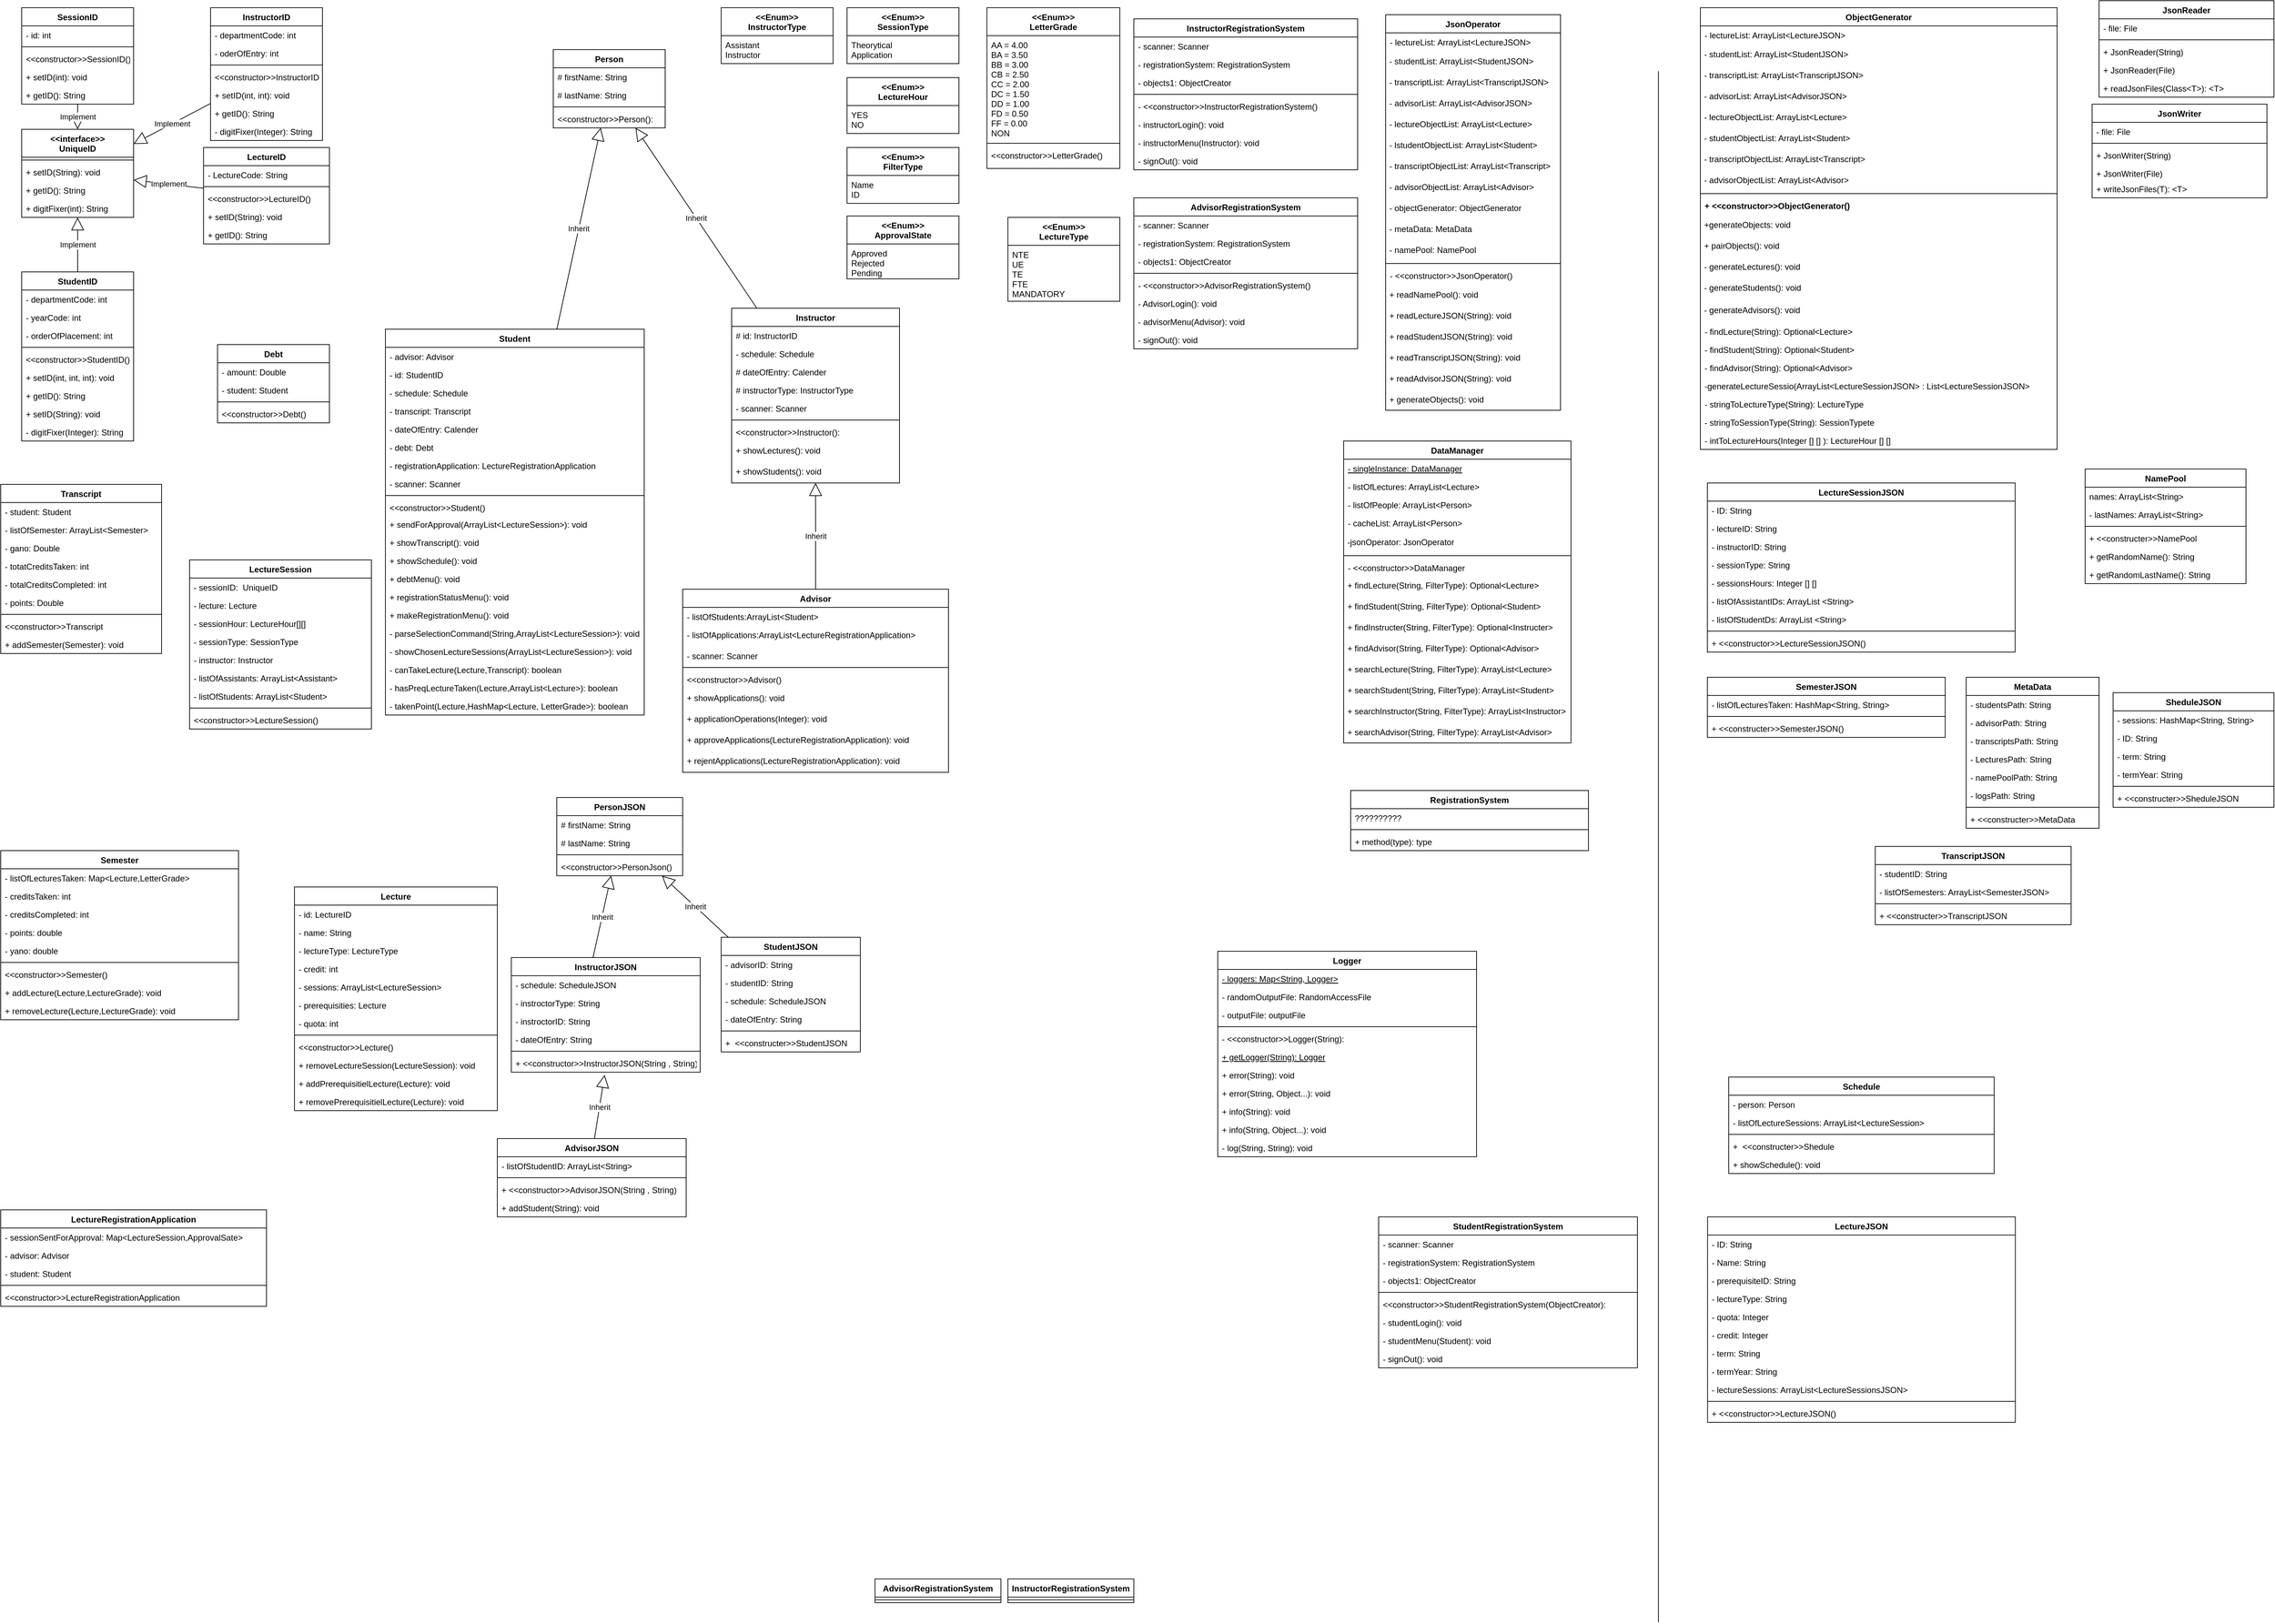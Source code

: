 <mxfile version="20.7.4" type="device"><diagram id="7w93Qd3ucldGkNyjXXQn" name="Sayfa -1"><mxGraphModel dx="555" dy="925" grid="1" gridSize="10" guides="1" tooltips="1" connect="1" arrows="1" fold="1" page="1" pageScale="1" pageWidth="1654" pageHeight="2336" math="0" shadow="0"><root><mxCell id="0"/><mxCell id="1" parent="0"/><mxCell id="Sv2H_rABcHJF4czR625y-1" value="Person" style="swimlane;fontStyle=1;align=center;verticalAlign=top;childLayout=stackLayout;horizontal=1;startSize=26;horizontalStack=0;resizeParent=1;resizeParentMax=0;resizeLast=0;collapsible=1;marginBottom=0;" parent="1" vertex="1"><mxGeometry x="820" y="80" width="160" height="112" as="geometry"><mxRectangle x="340" y="50" width="80" height="30" as="alternateBounds"/></mxGeometry></mxCell><mxCell id="Sv2H_rABcHJF4czR625y-2" value="# firstName: String" style="text;strokeColor=none;fillColor=none;align=left;verticalAlign=top;spacingLeft=4;spacingRight=4;overflow=hidden;rotatable=0;points=[[0,0.5],[1,0.5]];portConstraint=eastwest;" parent="Sv2H_rABcHJF4czR625y-1" vertex="1"><mxGeometry y="26" width="160" height="26" as="geometry"/></mxCell><mxCell id="Sv2H_rABcHJF4czR625y-4" value="# lastName: String" style="text;strokeColor=none;fillColor=none;align=left;verticalAlign=top;spacingLeft=4;spacingRight=4;overflow=hidden;rotatable=0;points=[[0,0.5],[1,0.5]];portConstraint=eastwest;" parent="Sv2H_rABcHJF4czR625y-1" vertex="1"><mxGeometry y="52" width="160" height="26" as="geometry"/></mxCell><mxCell id="Sv2H_rABcHJF4czR625y-3" value="" style="line;strokeWidth=1;fillColor=none;align=left;verticalAlign=middle;spacingTop=-1;spacingLeft=3;spacingRight=3;rotatable=0;labelPosition=right;points=[];portConstraint=eastwest;strokeColor=inherit;" parent="Sv2H_rABcHJF4czR625y-1" vertex="1"><mxGeometry y="78" width="160" height="8" as="geometry"/></mxCell><mxCell id="BRYjogfGwO4EZ4AMCY0b-3" value="&lt;&lt;constructor&gt;&gt;Person():" style="text;strokeColor=none;fillColor=none;align=left;verticalAlign=top;spacingLeft=4;spacingRight=4;overflow=hidden;rotatable=0;points=[[0,0.5],[1,0.5]];portConstraint=eastwest;" parent="Sv2H_rABcHJF4czR625y-1" vertex="1"><mxGeometry y="86" width="160" height="26" as="geometry"/></mxCell><mxCell id="Sv2H_rABcHJF4czR625y-7" value="Student" style="swimlane;fontStyle=1;align=center;verticalAlign=top;childLayout=stackLayout;horizontal=1;startSize=26;horizontalStack=0;resizeParent=1;resizeParentMax=0;resizeLast=0;collapsible=1;marginBottom=0;" parent="1" vertex="1"><mxGeometry x="580" y="480" width="370" height="552" as="geometry"/></mxCell><mxCell id="Sv2H_rABcHJF4czR625y-8" value="- advisor: Advisor" style="text;strokeColor=none;fillColor=none;align=left;verticalAlign=top;spacingLeft=4;spacingRight=4;overflow=hidden;rotatable=0;points=[[0,0.5],[1,0.5]];portConstraint=eastwest;" parent="Sv2H_rABcHJF4czR625y-7" vertex="1"><mxGeometry y="26" width="370" height="26" as="geometry"/></mxCell><mxCell id="Sv2H_rABcHJF4czR625y-10" value="- id: StudentID" style="text;strokeColor=none;fillColor=none;align=left;verticalAlign=top;spacingLeft=4;spacingRight=4;overflow=hidden;rotatable=0;points=[[0,0.5],[1,0.5]];portConstraint=eastwest;" parent="Sv2H_rABcHJF4czR625y-7" vertex="1"><mxGeometry y="52" width="370" height="26" as="geometry"/></mxCell><mxCell id="Sv2H_rABcHJF4czR625y-11" value="- schedule: Schedule" style="text;strokeColor=none;fillColor=none;align=left;verticalAlign=top;spacingLeft=4;spacingRight=4;overflow=hidden;rotatable=0;points=[[0,0.5],[1,0.5]];portConstraint=eastwest;" parent="Sv2H_rABcHJF4czR625y-7" vertex="1"><mxGeometry y="78" width="370" height="26" as="geometry"/></mxCell><mxCell id="Sv2H_rABcHJF4czR625y-12" value="- transcript: Transcript" style="text;strokeColor=none;fillColor=none;align=left;verticalAlign=top;spacingLeft=4;spacingRight=4;overflow=hidden;rotatable=0;points=[[0,0.5],[1,0.5]];portConstraint=eastwest;" parent="Sv2H_rABcHJF4czR625y-7" vertex="1"><mxGeometry y="104" width="370" height="26" as="geometry"/></mxCell><mxCell id="GpqEzXDei8LeBioLYVpC-29" value="- dateOfEntry: Calender" style="text;strokeColor=none;fillColor=none;align=left;verticalAlign=top;spacingLeft=4;spacingRight=4;overflow=hidden;rotatable=0;points=[[0,0.5],[1,0.5]];portConstraint=eastwest;" parent="Sv2H_rABcHJF4czR625y-7" vertex="1"><mxGeometry y="130" width="370" height="26" as="geometry"/></mxCell><mxCell id="lI1AC3695uIBytSDKQQq-52" value="- debt: Debt" style="text;strokeColor=none;fillColor=none;align=left;verticalAlign=top;spacingLeft=4;spacingRight=4;overflow=hidden;rotatable=0;points=[[0,0.5],[1,0.5]];portConstraint=eastwest;" parent="Sv2H_rABcHJF4czR625y-7" vertex="1"><mxGeometry y="156" width="370" height="26" as="geometry"/></mxCell><mxCell id="lI1AC3695uIBytSDKQQq-53" value="- registrationApplication: LectureRegistrationApplication" style="text;strokeColor=none;fillColor=none;align=left;verticalAlign=top;spacingLeft=4;spacingRight=4;overflow=hidden;rotatable=0;points=[[0,0.5],[1,0.5]];portConstraint=eastwest;" parent="Sv2H_rABcHJF4czR625y-7" vertex="1"><mxGeometry y="182" width="370" height="26" as="geometry"/></mxCell><mxCell id="68" value="- scanner: Scanner" style="text;strokeColor=none;fillColor=none;align=left;verticalAlign=top;spacingLeft=4;spacingRight=4;overflow=hidden;rotatable=0;points=[[0,0.5],[1,0.5]];portConstraint=eastwest;" parent="Sv2H_rABcHJF4czR625y-7" vertex="1"><mxGeometry y="208" width="370" height="26" as="geometry"/></mxCell><mxCell id="Sv2H_rABcHJF4czR625y-9" value="" style="line;strokeWidth=1;fillColor=none;align=left;verticalAlign=middle;spacingTop=-1;spacingLeft=3;spacingRight=3;rotatable=0;labelPosition=right;points=[];portConstraint=eastwest;strokeColor=inherit;" parent="Sv2H_rABcHJF4czR625y-7" vertex="1"><mxGeometry y="234" width="370" height="8" as="geometry"/></mxCell><mxCell id="BRYjogfGwO4EZ4AMCY0b-4" value="&lt;&lt;constructor&gt;&gt;Student()" style="text;strokeColor=none;fillColor=none;align=left;verticalAlign=top;spacingLeft=4;spacingRight=4;overflow=hidden;rotatable=0;points=[[0,0.5],[1,0.5]];portConstraint=eastwest;" parent="Sv2H_rABcHJF4czR625y-7" vertex="1"><mxGeometry y="242" width="370" height="24" as="geometry"/></mxCell><mxCell id="BRYjogfGwO4EZ4AMCY0b-5" value="+ sendForApproval(ArrayList&lt;LectureSession&gt;): void" style="text;strokeColor=none;fillColor=none;align=left;verticalAlign=top;spacingLeft=4;spacingRight=4;overflow=hidden;rotatable=0;points=[[0,0.5],[1,0.5]];portConstraint=eastwest;" parent="Sv2H_rABcHJF4czR625y-7" vertex="1"><mxGeometry y="266" width="370" height="26" as="geometry"/></mxCell><mxCell id="59" value="+ showTranscript(): void" style="text;strokeColor=none;fillColor=none;align=left;verticalAlign=top;spacingLeft=4;spacingRight=4;overflow=hidden;rotatable=0;points=[[0,0.5],[1,0.5]];portConstraint=eastwest;" parent="Sv2H_rABcHJF4czR625y-7" vertex="1"><mxGeometry y="292" width="370" height="26" as="geometry"/></mxCell><mxCell id="60" value="+ showSchedule(): void" style="text;strokeColor=none;fillColor=none;align=left;verticalAlign=top;spacingLeft=4;spacingRight=4;overflow=hidden;rotatable=0;points=[[0,0.5],[1,0.5]];portConstraint=eastwest;" parent="Sv2H_rABcHJF4czR625y-7" vertex="1"><mxGeometry y="318" width="370" height="26" as="geometry"/></mxCell><mxCell id="58" value="+ debtMenu(): void" style="text;strokeColor=none;fillColor=none;align=left;verticalAlign=top;spacingLeft=4;spacingRight=4;overflow=hidden;rotatable=0;points=[[0,0.5],[1,0.5]];portConstraint=eastwest;" parent="Sv2H_rABcHJF4czR625y-7" vertex="1"><mxGeometry y="344" width="370" height="26" as="geometry"/></mxCell><mxCell id="61" value="+ registrationStatusMenu(): void" style="text;strokeColor=none;fillColor=none;align=left;verticalAlign=top;spacingLeft=4;spacingRight=4;overflow=hidden;rotatable=0;points=[[0,0.5],[1,0.5]];portConstraint=eastwest;" parent="Sv2H_rABcHJF4czR625y-7" vertex="1"><mxGeometry y="370" width="370" height="26" as="geometry"/></mxCell><mxCell id="62" value="+ makeRegistrationMenu(): void" style="text;strokeColor=none;fillColor=none;align=left;verticalAlign=top;spacingLeft=4;spacingRight=4;overflow=hidden;rotatable=0;points=[[0,0.5],[1,0.5]];portConstraint=eastwest;" parent="Sv2H_rABcHJF4czR625y-7" vertex="1"><mxGeometry y="396" width="370" height="26" as="geometry"/></mxCell><mxCell id="63" value="- parseSelectionCommand(String,ArrayList&lt;LectureSession&gt;): void" style="text;strokeColor=none;fillColor=none;align=left;verticalAlign=top;spacingLeft=4;spacingRight=4;overflow=hidden;rotatable=0;points=[[0,0.5],[1,0.5]];portConstraint=eastwest;" parent="Sv2H_rABcHJF4czR625y-7" vertex="1"><mxGeometry y="422" width="370" height="26" as="geometry"/></mxCell><mxCell id="64" value="- showChosenLectureSessions(ArrayList&lt;LectureSession&gt;): void" style="text;strokeColor=none;fillColor=none;align=left;verticalAlign=top;spacingLeft=4;spacingRight=4;overflow=hidden;rotatable=0;points=[[0,0.5],[1,0.5]];portConstraint=eastwest;" parent="Sv2H_rABcHJF4czR625y-7" vertex="1"><mxGeometry y="448" width="370" height="26" as="geometry"/></mxCell><mxCell id="65" value="- canTakeLecture(Lecture,Transcript): boolean" style="text;strokeColor=none;fillColor=none;align=left;verticalAlign=top;spacingLeft=4;spacingRight=4;overflow=hidden;rotatable=0;points=[[0,0.5],[1,0.5]];portConstraint=eastwest;" parent="Sv2H_rABcHJF4czR625y-7" vertex="1"><mxGeometry y="474" width="370" height="26" as="geometry"/></mxCell><mxCell id="66" value="- hasPreqLectureTaken(Lecture,ArrayList&lt;Lecture&gt;): boolean" style="text;strokeColor=none;fillColor=none;align=left;verticalAlign=top;spacingLeft=4;spacingRight=4;overflow=hidden;rotatable=0;points=[[0,0.5],[1,0.5]];portConstraint=eastwest;" parent="Sv2H_rABcHJF4czR625y-7" vertex="1"><mxGeometry y="500" width="370" height="26" as="geometry"/></mxCell><mxCell id="67" value="- takenPoint(Lecture,HashMap&lt;Lecture, LetterGrade&gt;): boolean" style="text;strokeColor=none;fillColor=none;align=left;verticalAlign=top;spacingLeft=4;spacingRight=4;overflow=hidden;rotatable=0;points=[[0,0.5],[1,0.5]];portConstraint=eastwest;" parent="Sv2H_rABcHJF4czR625y-7" vertex="1"><mxGeometry y="526" width="370" height="26" as="geometry"/></mxCell><mxCell id="Sv2H_rABcHJF4czR625y-14" value="Instructor" style="swimlane;fontStyle=1;align=center;verticalAlign=top;childLayout=stackLayout;horizontal=1;startSize=26;horizontalStack=0;resizeParent=1;resizeParentMax=0;resizeLast=0;collapsible=1;marginBottom=0;" parent="1" vertex="1"><mxGeometry x="1075" y="450" width="240" height="250" as="geometry"><mxRectangle x="827" y="610" width="100" height="30" as="alternateBounds"/></mxGeometry></mxCell><mxCell id="Sv2H_rABcHJF4czR625y-15" value="# id: InstructorID" style="text;strokeColor=none;fillColor=none;align=left;verticalAlign=top;spacingLeft=4;spacingRight=4;overflow=hidden;rotatable=0;points=[[0,0.5],[1,0.5]];portConstraint=eastwest;" parent="Sv2H_rABcHJF4czR625y-14" vertex="1"><mxGeometry y="26" width="240" height="26" as="geometry"/></mxCell><mxCell id="CaGFxNKdIuVeOpa1Jxo8-17" value="- schedule: Schedule" style="text;strokeColor=none;fillColor=none;align=left;verticalAlign=top;spacingLeft=4;spacingRight=4;overflow=hidden;rotatable=0;points=[[0,0.5],[1,0.5]];portConstraint=eastwest;" parent="Sv2H_rABcHJF4czR625y-14" vertex="1"><mxGeometry y="52" width="240" height="26" as="geometry"/></mxCell><mxCell id="Sv2H_rABcHJF4czR625y-17" value="# dateOfEntry: Calender" style="text;strokeColor=none;fillColor=none;align=left;verticalAlign=top;spacingLeft=4;spacingRight=4;overflow=hidden;rotatable=0;points=[[0,0.5],[1,0.5]];portConstraint=eastwest;" parent="Sv2H_rABcHJF4czR625y-14" vertex="1"><mxGeometry y="78" width="240" height="26" as="geometry"/></mxCell><mxCell id="BRYjogfGwO4EZ4AMCY0b-24" value="# instructorType: InstructorType" style="text;strokeColor=none;fillColor=none;align=left;verticalAlign=top;spacingLeft=4;spacingRight=4;overflow=hidden;rotatable=0;points=[[0,0.5],[1,0.5]];portConstraint=eastwest;" parent="Sv2H_rABcHJF4czR625y-14" vertex="1"><mxGeometry y="104" width="240" height="26" as="geometry"/></mxCell><mxCell id="72" value="- scanner: Scanner" style="text;strokeColor=none;fillColor=none;align=left;verticalAlign=top;spacingLeft=4;spacingRight=4;overflow=hidden;rotatable=0;points=[[0,0.5],[1,0.5]];portConstraint=eastwest;" parent="Sv2H_rABcHJF4czR625y-14" vertex="1"><mxGeometry y="130" width="240" height="26" as="geometry"/></mxCell><mxCell id="Sv2H_rABcHJF4czR625y-19" value="" style="line;strokeWidth=1;fillColor=none;align=left;verticalAlign=middle;spacingTop=-1;spacingLeft=3;spacingRight=3;rotatable=0;labelPosition=right;points=[];portConstraint=eastwest;strokeColor=inherit;" parent="Sv2H_rABcHJF4czR625y-14" vertex="1"><mxGeometry y="156" width="240" height="8" as="geometry"/></mxCell><mxCell id="4mFP-AUnUqjv986MjFmd-3" value="&lt;&lt;constructor&gt;&gt;Instructor():" style="text;strokeColor=none;fillColor=none;align=left;verticalAlign=top;spacingLeft=4;spacingRight=4;overflow=hidden;rotatable=0;points=[[0,0.5],[1,0.5]];portConstraint=eastwest;" parent="Sv2H_rABcHJF4czR625y-14" vertex="1"><mxGeometry y="164" width="240" height="26" as="geometry"/></mxCell><mxCell id="73" value="+ showLectures(): void" style="text;strokeColor=none;fillColor=none;align=left;verticalAlign=top;spacingLeft=4;spacingRight=4;overflow=hidden;rotatable=0;points=[[0,0.5],[1,0.5]];portConstraint=eastwest;" parent="Sv2H_rABcHJF4czR625y-14" vertex="1"><mxGeometry y="190" width="240" height="30" as="geometry"/></mxCell><mxCell id="74" value="+ showStudents(): void" style="text;strokeColor=none;fillColor=none;align=left;verticalAlign=top;spacingLeft=4;spacingRight=4;overflow=hidden;rotatable=0;points=[[0,0.5],[1,0.5]];portConstraint=eastwest;" parent="Sv2H_rABcHJF4czR625y-14" vertex="1"><mxGeometry y="220" width="240" height="30" as="geometry"/></mxCell><mxCell id="Sv2H_rABcHJF4czR625y-21" value="Lecture" style="swimlane;fontStyle=1;align=center;verticalAlign=top;childLayout=stackLayout;horizontal=1;startSize=26;horizontalStack=0;resizeParent=1;resizeParentMax=0;resizeLast=0;collapsible=1;marginBottom=0;" parent="1" vertex="1"><mxGeometry x="450" y="1278" width="290" height="320" as="geometry"/></mxCell><mxCell id="Sv2H_rABcHJF4czR625y-22" value="- id: LectureID" style="text;strokeColor=none;fillColor=none;align=left;verticalAlign=top;spacingLeft=4;spacingRight=4;overflow=hidden;rotatable=0;points=[[0,0.5],[1,0.5]];portConstraint=eastwest;" parent="Sv2H_rABcHJF4czR625y-21" vertex="1"><mxGeometry y="26" width="290" height="26" as="geometry"/></mxCell><mxCell id="Sv2H_rABcHJF4czR625y-24" value="- name: String" style="text;strokeColor=none;fillColor=none;align=left;verticalAlign=top;spacingLeft=4;spacingRight=4;overflow=hidden;rotatable=0;points=[[0,0.5],[1,0.5]];portConstraint=eastwest;" parent="Sv2H_rABcHJF4czR625y-21" vertex="1"><mxGeometry y="52" width="290" height="26" as="geometry"/></mxCell><mxCell id="Sv2H_rABcHJF4czR625y-25" value="- lectureType: LectureType" style="text;strokeColor=none;fillColor=none;align=left;verticalAlign=top;spacingLeft=4;spacingRight=4;overflow=hidden;rotatable=0;points=[[0,0.5],[1,0.5]];portConstraint=eastwest;" parent="Sv2H_rABcHJF4czR625y-21" vertex="1"><mxGeometry y="78" width="290" height="26" as="geometry"/></mxCell><mxCell id="Sv2H_rABcHJF4czR625y-28" value="- credit: int" style="text;strokeColor=none;fillColor=none;align=left;verticalAlign=top;spacingLeft=4;spacingRight=4;overflow=hidden;rotatable=0;points=[[0,0.5],[1,0.5]];portConstraint=eastwest;" parent="Sv2H_rABcHJF4czR625y-21" vertex="1"><mxGeometry y="104" width="290" height="26" as="geometry"/></mxCell><mxCell id="Sv2H_rABcHJF4czR625y-29" value="- sessions: ArrayList&lt;LectureSession&gt;" style="text;strokeColor=none;fillColor=none;align=left;verticalAlign=top;spacingLeft=4;spacingRight=4;overflow=hidden;rotatable=0;points=[[0,0.5],[1,0.5]];portConstraint=eastwest;" parent="Sv2H_rABcHJF4czR625y-21" vertex="1"><mxGeometry y="130" width="290" height="26" as="geometry"/></mxCell><mxCell id="Sv2H_rABcHJF4czR625y-30" value="- prerequisities: Lecture" style="text;strokeColor=none;fillColor=none;align=left;verticalAlign=top;spacingLeft=4;spacingRight=4;overflow=hidden;rotatable=0;points=[[0,0.5],[1,0.5]];portConstraint=eastwest;" parent="Sv2H_rABcHJF4czR625y-21" vertex="1"><mxGeometry y="156" width="290" height="26" as="geometry"/></mxCell><mxCell id="Sv2H_rABcHJF4czR625y-31" value="- quota: int" style="text;strokeColor=none;fillColor=none;align=left;verticalAlign=top;spacingLeft=4;spacingRight=4;overflow=hidden;rotatable=0;points=[[0,0.5],[1,0.5]];portConstraint=eastwest;" parent="Sv2H_rABcHJF4czR625y-21" vertex="1"><mxGeometry y="182" width="290" height="26" as="geometry"/></mxCell><mxCell id="Sv2H_rABcHJF4czR625y-23" value="" style="line;strokeWidth=1;fillColor=none;align=left;verticalAlign=middle;spacingTop=-1;spacingLeft=3;spacingRight=3;rotatable=0;labelPosition=right;points=[];portConstraint=eastwest;strokeColor=inherit;" parent="Sv2H_rABcHJF4czR625y-21" vertex="1"><mxGeometry y="208" width="290" height="8" as="geometry"/></mxCell><mxCell id="BRYjogfGwO4EZ4AMCY0b-28" value="&lt;&lt;constructor&gt;&gt;Lecture()" style="text;strokeColor=none;fillColor=none;align=left;verticalAlign=top;spacingLeft=4;spacingRight=4;overflow=hidden;rotatable=0;points=[[0,0.5],[1,0.5]];portConstraint=eastwest;" parent="Sv2H_rABcHJF4czR625y-21" vertex="1"><mxGeometry y="216" width="290" height="26" as="geometry"/></mxCell><mxCell id="4mFP-AUnUqjv986MjFmd-30" value="+ removeLectureSession(LectureSession): void" style="text;strokeColor=none;fillColor=none;align=left;verticalAlign=top;spacingLeft=4;spacingRight=4;overflow=hidden;rotatable=0;points=[[0,0.5],[1,0.5]];portConstraint=eastwest;" parent="Sv2H_rABcHJF4czR625y-21" vertex="1"><mxGeometry y="242" width="290" height="26" as="geometry"/></mxCell><mxCell id="4mFP-AUnUqjv986MjFmd-31" value="+ addPrerequisitielLecture(Lecture): void" style="text;strokeColor=none;fillColor=none;align=left;verticalAlign=top;spacingLeft=4;spacingRight=4;overflow=hidden;rotatable=0;points=[[0,0.5],[1,0.5]];portConstraint=eastwest;" parent="Sv2H_rABcHJF4czR625y-21" vertex="1"><mxGeometry y="268" width="290" height="26" as="geometry"/></mxCell><mxCell id="4mFP-AUnUqjv986MjFmd-32" value="+ removePrerequisitielLecture(Lecture): void" style="text;strokeColor=none;fillColor=none;align=left;verticalAlign=top;spacingLeft=4;spacingRight=4;overflow=hidden;rotatable=0;points=[[0,0.5],[1,0.5]];portConstraint=eastwest;" parent="Sv2H_rABcHJF4czR625y-21" vertex="1"><mxGeometry y="294" width="290" height="26" as="geometry"/></mxCell><mxCell id="Sv2H_rABcHJF4czR625y-33" value="Advisor" style="swimlane;fontStyle=1;align=center;verticalAlign=top;childLayout=stackLayout;horizontal=1;startSize=26;horizontalStack=0;resizeParent=1;resizeParentMax=0;resizeLast=0;collapsible=1;marginBottom=0;" parent="1" vertex="1"><mxGeometry x="1005" y="852" width="380" height="262" as="geometry"/></mxCell><mxCell id="Sv2H_rABcHJF4czR625y-34" value="- listOfStudents:ArrayList&lt;Student&gt; " style="text;strokeColor=none;fillColor=none;align=left;verticalAlign=top;spacingLeft=4;spacingRight=4;overflow=hidden;rotatable=0;points=[[0,0.5],[1,0.5]];portConstraint=eastwest;" parent="Sv2H_rABcHJF4czR625y-33" vertex="1"><mxGeometry y="26" width="380" height="26" as="geometry"/></mxCell><mxCell id="lI1AC3695uIBytSDKQQq-6" value="- listOfApplications:ArrayList&lt;LectureRegistrationApplication&gt;" style="text;strokeColor=none;fillColor=none;align=left;verticalAlign=top;spacingLeft=4;spacingRight=4;overflow=hidden;rotatable=0;points=[[0,0.5],[1,0.5]];portConstraint=eastwest;" parent="Sv2H_rABcHJF4czR625y-33" vertex="1"><mxGeometry y="52" width="380" height="30" as="geometry"/></mxCell><mxCell id="69" value="- scanner: Scanner" style="text;strokeColor=none;fillColor=none;align=left;verticalAlign=top;spacingLeft=4;spacingRight=4;overflow=hidden;rotatable=0;points=[[0,0.5],[1,0.5]];portConstraint=eastwest;" parent="Sv2H_rABcHJF4czR625y-33" vertex="1"><mxGeometry y="82" width="380" height="26" as="geometry"/></mxCell><mxCell id="Sv2H_rABcHJF4czR625y-36" value="" style="line;strokeWidth=1;fillColor=none;align=left;verticalAlign=middle;spacingTop=-1;spacingLeft=3;spacingRight=3;rotatable=0;labelPosition=right;points=[];portConstraint=eastwest;strokeColor=inherit;" parent="Sv2H_rABcHJF4czR625y-33" vertex="1"><mxGeometry y="108" width="380" height="8" as="geometry"/></mxCell><mxCell id="cAbqjUgSmoloA-8wXHxn-1" value="&lt;&lt;constructor&gt;&gt;Advisor()" style="text;strokeColor=none;fillColor=none;align=left;verticalAlign=top;spacingLeft=4;spacingRight=4;overflow=hidden;rotatable=0;points=[[0,0.5],[1,0.5]];portConstraint=eastwest;" parent="Sv2H_rABcHJF4czR625y-33" vertex="1"><mxGeometry y="116" width="380" height="26" as="geometry"/></mxCell><mxCell id="71" value="+ showApplications(): void" style="text;strokeColor=none;fillColor=none;align=left;verticalAlign=top;spacingLeft=4;spacingRight=4;overflow=hidden;rotatable=0;points=[[0,0.5],[1,0.5]];portConstraint=eastwest;" parent="Sv2H_rABcHJF4czR625y-33" vertex="1"><mxGeometry y="142" width="380" height="30" as="geometry"/></mxCell><mxCell id="70" value="+ applicationOperations(Integer): void" style="text;strokeColor=none;fillColor=none;align=left;verticalAlign=top;spacingLeft=4;spacingRight=4;overflow=hidden;rotatable=0;points=[[0,0.5],[1,0.5]];portConstraint=eastwest;" parent="Sv2H_rABcHJF4czR625y-33" vertex="1"><mxGeometry y="172" width="380" height="30" as="geometry"/></mxCell><mxCell id="lI1AC3695uIBytSDKQQq-9" value="+ approveApplications(LectureRegistrationApplication): void" style="text;strokeColor=none;fillColor=none;align=left;verticalAlign=top;spacingLeft=4;spacingRight=4;overflow=hidden;rotatable=0;points=[[0,0.5],[1,0.5]];portConstraint=eastwest;" parent="Sv2H_rABcHJF4czR625y-33" vertex="1"><mxGeometry y="202" width="380" height="30" as="geometry"/></mxCell><mxCell id="CaGFxNKdIuVeOpa1Jxo8-15" value="+ rejentApplications(LectureRegistrationApplication): void" style="text;strokeColor=none;fillColor=none;align=left;verticalAlign=top;spacingLeft=4;spacingRight=4;overflow=hidden;rotatable=0;points=[[0,0.5],[1,0.5]];portConstraint=eastwest;" parent="Sv2H_rABcHJF4czR625y-33" vertex="1"><mxGeometry y="232" width="380" height="30" as="geometry"/></mxCell><mxCell id="Sv2H_rABcHJF4czR625y-38" value="&lt;&lt;Enum&gt;&gt;&#10;LectureHour" style="swimlane;fontStyle=1;align=center;verticalAlign=top;childLayout=stackLayout;horizontal=1;startSize=40;horizontalStack=0;resizeParent=1;resizeParentMax=0;resizeLast=0;collapsible=1;marginBottom=0;" parent="1" vertex="1"><mxGeometry x="1240" y="120" width="160" height="80" as="geometry"/></mxCell><mxCell id="Sv2H_rABcHJF4czR625y-39" value="YES&#10;NO" style="text;strokeColor=none;fillColor=none;align=left;verticalAlign=top;spacingLeft=4;spacingRight=4;overflow=hidden;rotatable=0;points=[[0,0.5],[1,0.5]];portConstraint=eastwest;" parent="Sv2H_rABcHJF4czR625y-38" vertex="1"><mxGeometry y="40" width="160" height="40" as="geometry"/></mxCell><mxCell id="Sv2H_rABcHJF4czR625y-42" value="&lt;&lt;interface&gt;&gt;&#10;UniqueID" style="swimlane;fontStyle=1;align=center;verticalAlign=top;childLayout=stackLayout;horizontal=1;startSize=40;horizontalStack=0;resizeParent=1;resizeParentMax=0;resizeLast=0;collapsible=1;marginBottom=0;" parent="1" vertex="1"><mxGeometry x="60" y="194" width="160" height="126" as="geometry"/></mxCell><mxCell id="Sv2H_rABcHJF4czR625y-44" value="" style="line;strokeWidth=1;fillColor=none;align=left;verticalAlign=middle;spacingTop=-1;spacingLeft=3;spacingRight=3;rotatable=0;labelPosition=right;points=[];portConstraint=eastwest;strokeColor=inherit;" parent="Sv2H_rABcHJF4czR625y-42" vertex="1"><mxGeometry y="40" width="160" height="8" as="geometry"/></mxCell><mxCell id="Sv2H_rABcHJF4czR625y-45" value="+ setID(String): void" style="text;strokeColor=none;fillColor=none;align=left;verticalAlign=top;spacingLeft=4;spacingRight=4;overflow=hidden;rotatable=0;points=[[0,0.5],[1,0.5]];portConstraint=eastwest;" parent="Sv2H_rABcHJF4czR625y-42" vertex="1"><mxGeometry y="48" width="160" height="26" as="geometry"/></mxCell><mxCell id="GpqEzXDei8LeBioLYVpC-1" value="+ getID(): String" style="text;strokeColor=none;fillColor=none;align=left;verticalAlign=top;spacingLeft=4;spacingRight=4;overflow=hidden;rotatable=0;points=[[0,0.5],[1,0.5]];portConstraint=eastwest;" parent="Sv2H_rABcHJF4czR625y-42" vertex="1"><mxGeometry y="74" width="160" height="26" as="geometry"/></mxCell><mxCell id="BRYjogfGwO4EZ4AMCY0b-1" value="+ digitFixer(int): String" style="text;strokeColor=none;fillColor=none;align=left;verticalAlign=top;spacingLeft=4;spacingRight=4;overflow=hidden;rotatable=0;points=[[0,0.5],[1,0.5]];portConstraint=eastwest;" parent="Sv2H_rABcHJF4czR625y-42" vertex="1"><mxGeometry y="100" width="160" height="26" as="geometry"/></mxCell><mxCell id="Sv2H_rABcHJF4czR625y-46" value="LectureID" style="swimlane;fontStyle=1;align=center;verticalAlign=top;childLayout=stackLayout;horizontal=1;startSize=26;horizontalStack=0;resizeParent=1;resizeParentMax=0;resizeLast=0;collapsible=1;marginBottom=0;" parent="1" vertex="1"><mxGeometry x="320" y="220" width="180" height="138" as="geometry"/></mxCell><mxCell id="GpqEzXDei8LeBioLYVpC-3" value="- LectureCode: String" style="text;strokeColor=none;fillColor=none;align=left;verticalAlign=top;spacingLeft=4;spacingRight=4;overflow=hidden;rotatable=0;points=[[0,0.5],[1,0.5]];portConstraint=eastwest;" parent="Sv2H_rABcHJF4czR625y-46" vertex="1"><mxGeometry y="26" width="180" height="26" as="geometry"/></mxCell><mxCell id="Sv2H_rABcHJF4czR625y-48" value="" style="line;strokeWidth=1;fillColor=none;align=left;verticalAlign=middle;spacingTop=-1;spacingLeft=3;spacingRight=3;rotatable=0;labelPosition=right;points=[];portConstraint=eastwest;strokeColor=inherit;" parent="Sv2H_rABcHJF4czR625y-46" vertex="1"><mxGeometry y="52" width="180" height="8" as="geometry"/></mxCell><mxCell id="BRYjogfGwO4EZ4AMCY0b-2" value="&lt;&lt;constructor&gt;&gt;LectureID()" style="text;strokeColor=none;fillColor=none;align=left;verticalAlign=top;spacingLeft=4;spacingRight=4;overflow=hidden;rotatable=0;points=[[0,0.5],[1,0.5]];portConstraint=eastwest;" parent="Sv2H_rABcHJF4czR625y-46" vertex="1"><mxGeometry y="60" width="180" height="26" as="geometry"/></mxCell><mxCell id="GpqEzXDei8LeBioLYVpC-4" value="+ setID(String): void" style="text;strokeColor=none;fillColor=none;align=left;verticalAlign=top;spacingLeft=4;spacingRight=4;overflow=hidden;rotatable=0;points=[[0,0.5],[1,0.5]];portConstraint=eastwest;" parent="Sv2H_rABcHJF4czR625y-46" vertex="1"><mxGeometry y="86" width="180" height="26" as="geometry"/></mxCell><mxCell id="GpqEzXDei8LeBioLYVpC-5" value="+ getID(): String" style="text;strokeColor=none;fillColor=none;align=left;verticalAlign=top;spacingLeft=4;spacingRight=4;overflow=hidden;rotatable=0;points=[[0,0.5],[1,0.5]];portConstraint=eastwest;" parent="Sv2H_rABcHJF4czR625y-46" vertex="1"><mxGeometry y="112" width="180" height="26" as="geometry"/></mxCell><mxCell id="Sv2H_rABcHJF4czR625y-70" value="Transcript" style="swimlane;fontStyle=1;align=center;verticalAlign=top;childLayout=stackLayout;horizontal=1;startSize=26;horizontalStack=0;resizeParent=1;resizeParentMax=0;resizeLast=0;collapsible=1;marginBottom=0;" parent="1" vertex="1"><mxGeometry x="30" y="702" width="230" height="242" as="geometry"/></mxCell><mxCell id="Sv2H_rABcHJF4czR625y-71" value="- student: Student" style="text;strokeColor=none;fillColor=none;align=left;verticalAlign=top;spacingLeft=4;spacingRight=4;overflow=hidden;rotatable=0;points=[[0,0.5],[1,0.5]];portConstraint=eastwest;" parent="Sv2H_rABcHJF4czR625y-70" vertex="1"><mxGeometry y="26" width="230" height="26" as="geometry"/></mxCell><mxCell id="GpqEzXDei8LeBioLYVpC-36" value="- listOfSemester: ArrayList&lt;Semester&gt;" style="text;strokeColor=none;fillColor=none;align=left;verticalAlign=top;spacingLeft=4;spacingRight=4;overflow=hidden;rotatable=0;points=[[0,0.5],[1,0.5]];portConstraint=eastwest;" parent="Sv2H_rABcHJF4czR625y-70" vertex="1"><mxGeometry y="52" width="230" height="26" as="geometry"/></mxCell><mxCell id="GpqEzXDei8LeBioLYVpC-37" value="- gano: Double" style="text;strokeColor=none;fillColor=none;align=left;verticalAlign=top;spacingLeft=4;spacingRight=4;overflow=hidden;rotatable=0;points=[[0,0.5],[1,0.5]];portConstraint=eastwest;" parent="Sv2H_rABcHJF4czR625y-70" vertex="1"><mxGeometry y="78" width="230" height="26" as="geometry"/></mxCell><mxCell id="GpqEzXDei8LeBioLYVpC-39" value="- totatCreditsTaken: int" style="text;strokeColor=none;fillColor=none;align=left;verticalAlign=top;spacingLeft=4;spacingRight=4;overflow=hidden;rotatable=0;points=[[0,0.5],[1,0.5]];portConstraint=eastwest;" parent="Sv2H_rABcHJF4czR625y-70" vertex="1"><mxGeometry y="104" width="230" height="26" as="geometry"/></mxCell><mxCell id="GpqEzXDei8LeBioLYVpC-40" value="- totalCreditsCompleted: int" style="text;strokeColor=none;fillColor=none;align=left;verticalAlign=top;spacingLeft=4;spacingRight=4;overflow=hidden;rotatable=0;points=[[0,0.5],[1,0.5]];portConstraint=eastwest;" parent="Sv2H_rABcHJF4czR625y-70" vertex="1"><mxGeometry y="130" width="230" height="26" as="geometry"/></mxCell><mxCell id="GpqEzXDei8LeBioLYVpC-41" value="- points: Double" style="text;strokeColor=none;fillColor=none;align=left;verticalAlign=top;spacingLeft=4;spacingRight=4;overflow=hidden;rotatable=0;points=[[0,0.5],[1,0.5]];portConstraint=eastwest;" parent="Sv2H_rABcHJF4czR625y-70" vertex="1"><mxGeometry y="156" width="230" height="26" as="geometry"/></mxCell><mxCell id="Sv2H_rABcHJF4czR625y-72" value="" style="line;strokeWidth=1;fillColor=none;align=left;verticalAlign=middle;spacingTop=-1;spacingLeft=3;spacingRight=3;rotatable=0;labelPosition=right;points=[];portConstraint=eastwest;strokeColor=inherit;" parent="Sv2H_rABcHJF4czR625y-70" vertex="1"><mxGeometry y="182" width="230" height="8" as="geometry"/></mxCell><mxCell id="Sv2H_rABcHJF4czR625y-73" value="&lt;&lt;constructor&gt;&gt;Transcript" style="text;strokeColor=none;fillColor=none;align=left;verticalAlign=top;spacingLeft=4;spacingRight=4;overflow=hidden;rotatable=0;points=[[0,0.5],[1,0.5]];portConstraint=eastwest;" parent="Sv2H_rABcHJF4czR625y-70" vertex="1"><mxGeometry y="190" width="230" height="26" as="geometry"/></mxCell><mxCell id="n8ZZXpKbyfj6zKWUehs0-7" value="+ addSemester(Semester): void" style="text;strokeColor=none;fillColor=none;align=left;verticalAlign=top;spacingLeft=4;spacingRight=4;overflow=hidden;rotatable=0;points=[[0,0.5],[1,0.5]];portConstraint=eastwest;" parent="Sv2H_rABcHJF4czR625y-70" vertex="1"><mxGeometry y="216" width="230" height="26" as="geometry"/></mxCell><mxCell id="Sv2H_rABcHJF4czR625y-74" value="LectureSession" style="swimlane;fontStyle=1;align=center;verticalAlign=top;childLayout=stackLayout;horizontal=1;startSize=26;horizontalStack=0;resizeParent=1;resizeParentMax=0;resizeLast=0;collapsible=1;marginBottom=0;" parent="1" vertex="1"><mxGeometry x="300" y="810" width="260" height="242" as="geometry"/></mxCell><mxCell id="Sv2H_rABcHJF4czR625y-75" value="- sessionID:  UniqueID" style="text;strokeColor=none;fillColor=none;align=left;verticalAlign=top;spacingLeft=4;spacingRight=4;overflow=hidden;rotatable=0;points=[[0,0.5],[1,0.5]];portConstraint=eastwest;" parent="Sv2H_rABcHJF4czR625y-74" vertex="1"><mxGeometry y="26" width="260" height="26" as="geometry"/></mxCell><mxCell id="_KJiNsTdMnDBmthVbYk2-5" value="- lecture: Lecture" style="text;strokeColor=none;fillColor=none;align=left;verticalAlign=top;spacingLeft=4;spacingRight=4;overflow=hidden;rotatable=0;points=[[0,0.5],[1,0.5]];portConstraint=eastwest;" parent="Sv2H_rABcHJF4czR625y-74" vertex="1"><mxGeometry y="52" width="260" height="26" as="geometry"/></mxCell><mxCell id="4mFP-AUnUqjv986MjFmd-33" value="- sessionHour: LectureHour[][]" style="text;strokeColor=none;fillColor=none;align=left;verticalAlign=top;spacingLeft=4;spacingRight=4;overflow=hidden;rotatable=0;points=[[0,0.5],[1,0.5]];portConstraint=eastwest;" parent="Sv2H_rABcHJF4czR625y-74" vertex="1"><mxGeometry y="78" width="260" height="26" as="geometry"/></mxCell><mxCell id="4mFP-AUnUqjv986MjFmd-34" value="- sessionType: SessionType" style="text;strokeColor=none;fillColor=none;align=left;verticalAlign=top;spacingLeft=4;spacingRight=4;overflow=hidden;rotatable=0;points=[[0,0.5],[1,0.5]];portConstraint=eastwest;" parent="Sv2H_rABcHJF4czR625y-74" vertex="1"><mxGeometry y="104" width="260" height="26" as="geometry"/></mxCell><mxCell id="4mFP-AUnUqjv986MjFmd-35" value="- instructor: Instructor" style="text;strokeColor=none;fillColor=none;align=left;verticalAlign=top;spacingLeft=4;spacingRight=4;overflow=hidden;rotatable=0;points=[[0,0.5],[1,0.5]];portConstraint=eastwest;" parent="Sv2H_rABcHJF4czR625y-74" vertex="1"><mxGeometry y="130" width="260" height="26" as="geometry"/></mxCell><mxCell id="4mFP-AUnUqjv986MjFmd-36" value="- listOfAssistants: ArrayList&lt;Assistant&gt;" style="text;strokeColor=none;fillColor=none;align=left;verticalAlign=top;spacingLeft=4;spacingRight=4;overflow=hidden;rotatable=0;points=[[0,0.5],[1,0.5]];portConstraint=eastwest;" parent="Sv2H_rABcHJF4czR625y-74" vertex="1"><mxGeometry y="156" width="260" height="26" as="geometry"/></mxCell><mxCell id="CaGFxNKdIuVeOpa1Jxo8-8" value="- listOfStudents: ArrayList&lt;Student&gt;" style="text;strokeColor=none;fillColor=none;align=left;verticalAlign=top;spacingLeft=4;spacingRight=4;overflow=hidden;rotatable=0;points=[[0,0.5],[1,0.5]];portConstraint=eastwest;" parent="Sv2H_rABcHJF4czR625y-74" vertex="1"><mxGeometry y="182" width="260" height="26" as="geometry"/></mxCell><mxCell id="Sv2H_rABcHJF4czR625y-76" value="" style="line;strokeWidth=1;fillColor=none;align=left;verticalAlign=middle;spacingTop=-1;spacingLeft=3;spacingRight=3;rotatable=0;labelPosition=right;points=[];portConstraint=eastwest;strokeColor=inherit;" parent="Sv2H_rABcHJF4czR625y-74" vertex="1"><mxGeometry y="208" width="260" height="8" as="geometry"/></mxCell><mxCell id="BRYjogfGwO4EZ4AMCY0b-29" value="&lt;&lt;constructor&gt;&gt;LectureSession()" style="text;strokeColor=none;fillColor=none;align=left;verticalAlign=top;spacingLeft=4;spacingRight=4;overflow=hidden;rotatable=0;points=[[0,0.5],[1,0.5]];portConstraint=eastwest;" parent="Sv2H_rABcHJF4czR625y-74" vertex="1"><mxGeometry y="216" width="260" height="26" as="geometry"/></mxCell><mxCell id="GpqEzXDei8LeBioLYVpC-6" value="StudentID" style="swimlane;fontStyle=1;align=center;verticalAlign=top;childLayout=stackLayout;horizontal=1;startSize=26;horizontalStack=0;resizeParent=1;resizeParentMax=0;resizeLast=0;collapsible=1;marginBottom=0;" parent="1" vertex="1"><mxGeometry x="60" y="398" width="160" height="242" as="geometry"/></mxCell><mxCell id="GpqEzXDei8LeBioLYVpC-7" value="- departmentCode: int" style="text;strokeColor=none;fillColor=none;align=left;verticalAlign=top;spacingLeft=4;spacingRight=4;overflow=hidden;rotatable=0;points=[[0,0.5],[1,0.5]];portConstraint=eastwest;" parent="GpqEzXDei8LeBioLYVpC-6" vertex="1"><mxGeometry y="26" width="160" height="26" as="geometry"/></mxCell><mxCell id="GpqEzXDei8LeBioLYVpC-8" value="- yearCode: int" style="text;strokeColor=none;fillColor=none;align=left;verticalAlign=top;spacingLeft=4;spacingRight=4;overflow=hidden;rotatable=0;points=[[0,0.5],[1,0.5]];portConstraint=eastwest;" parent="GpqEzXDei8LeBioLYVpC-6" vertex="1"><mxGeometry y="52" width="160" height="26" as="geometry"/></mxCell><mxCell id="GpqEzXDei8LeBioLYVpC-9" value="- orderOfPlacement: int" style="text;strokeColor=none;fillColor=none;align=left;verticalAlign=top;spacingLeft=4;spacingRight=4;overflow=hidden;rotatable=0;points=[[0,0.5],[1,0.5]];portConstraint=eastwest;" parent="GpqEzXDei8LeBioLYVpC-6" vertex="1"><mxGeometry y="78" width="160" height="26" as="geometry"/></mxCell><mxCell id="GpqEzXDei8LeBioLYVpC-10" value="" style="line;strokeWidth=1;fillColor=none;align=left;verticalAlign=middle;spacingTop=-1;spacingLeft=3;spacingRight=3;rotatable=0;labelPosition=right;points=[];portConstraint=eastwest;strokeColor=inherit;" parent="GpqEzXDei8LeBioLYVpC-6" vertex="1"><mxGeometry y="104" width="160" height="8" as="geometry"/></mxCell><mxCell id="CaGFxNKdIuVeOpa1Jxo8-3" value="&lt;&lt;constructor&gt;&gt;StudentID()" style="text;strokeColor=none;fillColor=none;align=left;verticalAlign=top;spacingLeft=4;spacingRight=4;overflow=hidden;rotatable=0;points=[[0,0.5],[1,0.5]];portConstraint=eastwest;" parent="GpqEzXDei8LeBioLYVpC-6" vertex="1"><mxGeometry y="112" width="160" height="26" as="geometry"/></mxCell><mxCell id="GpqEzXDei8LeBioLYVpC-11" value="+ setID(int, int, int): void" style="text;strokeColor=none;fillColor=none;align=left;verticalAlign=top;spacingLeft=4;spacingRight=4;overflow=hidden;rotatable=0;points=[[0,0.5],[1,0.5]];portConstraint=eastwest;" parent="GpqEzXDei8LeBioLYVpC-6" vertex="1"><mxGeometry y="138" width="160" height="26" as="geometry"/></mxCell><mxCell id="GpqEzXDei8LeBioLYVpC-12" value="+ getID(): String" style="text;strokeColor=none;fillColor=none;align=left;verticalAlign=top;spacingLeft=4;spacingRight=4;overflow=hidden;rotatable=0;points=[[0,0.5],[1,0.5]];portConstraint=eastwest;" parent="GpqEzXDei8LeBioLYVpC-6" vertex="1"><mxGeometry y="164" width="160" height="26" as="geometry"/></mxCell><mxCell id="CaGFxNKdIuVeOpa1Jxo8-4" value="+ setID(String): void" style="text;strokeColor=none;fillColor=none;align=left;verticalAlign=top;spacingLeft=4;spacingRight=4;overflow=hidden;rotatable=0;points=[[0,0.5],[1,0.5]];portConstraint=eastwest;" parent="GpqEzXDei8LeBioLYVpC-6" vertex="1"><mxGeometry y="190" width="160" height="26" as="geometry"/></mxCell><mxCell id="CaGFxNKdIuVeOpa1Jxo8-7" value="- digitFixer(Integer): String" style="text;strokeColor=none;fillColor=none;align=left;verticalAlign=top;spacingLeft=4;spacingRight=4;overflow=hidden;rotatable=0;points=[[0,0.5],[1,0.5]];portConstraint=eastwest;" parent="GpqEzXDei8LeBioLYVpC-6" vertex="1"><mxGeometry y="216" width="160" height="26" as="geometry"/></mxCell><mxCell id="GpqEzXDei8LeBioLYVpC-13" value="InstructorID" style="swimlane;fontStyle=1;align=center;verticalAlign=top;childLayout=stackLayout;horizontal=1;startSize=26;horizontalStack=0;resizeParent=1;resizeParentMax=0;resizeLast=0;collapsible=1;marginBottom=0;" parent="1" vertex="1"><mxGeometry x="330" y="20" width="160" height="190" as="geometry"/></mxCell><mxCell id="GpqEzXDei8LeBioLYVpC-14" value="- departmentCode: int" style="text;strokeColor=none;fillColor=none;align=left;verticalAlign=top;spacingLeft=4;spacingRight=4;overflow=hidden;rotatable=0;points=[[0,0.5],[1,0.5]];portConstraint=eastwest;" parent="GpqEzXDei8LeBioLYVpC-13" vertex="1"><mxGeometry y="26" width="160" height="26" as="geometry"/></mxCell><mxCell id="GpqEzXDei8LeBioLYVpC-16" value="- oderOfEntry: int" style="text;strokeColor=none;fillColor=none;align=left;verticalAlign=top;spacingLeft=4;spacingRight=4;overflow=hidden;rotatable=0;points=[[0,0.5],[1,0.5]];portConstraint=eastwest;" parent="GpqEzXDei8LeBioLYVpC-13" vertex="1"><mxGeometry y="52" width="160" height="26" as="geometry"/></mxCell><mxCell id="GpqEzXDei8LeBioLYVpC-17" value="" style="line;strokeWidth=1;fillColor=none;align=left;verticalAlign=middle;spacingTop=-1;spacingLeft=3;spacingRight=3;rotatable=0;labelPosition=right;points=[];portConstraint=eastwest;strokeColor=inherit;" parent="GpqEzXDei8LeBioLYVpC-13" vertex="1"><mxGeometry y="78" width="160" height="8" as="geometry"/></mxCell><mxCell id="CaGFxNKdIuVeOpa1Jxo8-1" value="&lt;&lt;constructor&gt;&gt;InstructorID()" style="text;strokeColor=none;fillColor=none;align=left;verticalAlign=top;spacingLeft=4;spacingRight=4;overflow=hidden;rotatable=0;points=[[0,0.5],[1,0.5]];portConstraint=eastwest;" parent="GpqEzXDei8LeBioLYVpC-13" vertex="1"><mxGeometry y="86" width="160" height="26" as="geometry"/></mxCell><mxCell id="GpqEzXDei8LeBioLYVpC-18" value="+ setID(int, int): void" style="text;strokeColor=none;fillColor=none;align=left;verticalAlign=top;spacingLeft=4;spacingRight=4;overflow=hidden;rotatable=0;points=[[0,0.5],[1,0.5]];portConstraint=eastwest;" parent="GpqEzXDei8LeBioLYVpC-13" vertex="1"><mxGeometry y="112" width="160" height="26" as="geometry"/></mxCell><mxCell id="GpqEzXDei8LeBioLYVpC-19" value="+ getID(): String" style="text;strokeColor=none;fillColor=none;align=left;verticalAlign=top;spacingLeft=4;spacingRight=4;overflow=hidden;rotatable=0;points=[[0,0.5],[1,0.5]];portConstraint=eastwest;" parent="GpqEzXDei8LeBioLYVpC-13" vertex="1"><mxGeometry y="138" width="160" height="26" as="geometry"/></mxCell><mxCell id="CaGFxNKdIuVeOpa1Jxo8-5" value="- digitFixer(Integer): String" style="text;strokeColor=none;fillColor=none;align=left;verticalAlign=top;spacingLeft=4;spacingRight=4;overflow=hidden;rotatable=0;points=[[0,0.5],[1,0.5]];portConstraint=eastwest;" parent="GpqEzXDei8LeBioLYVpC-13" vertex="1"><mxGeometry y="164" width="160" height="26" as="geometry"/></mxCell><mxCell id="GpqEzXDei8LeBioLYVpC-20" value="SessionID" style="swimlane;fontStyle=1;align=center;verticalAlign=top;childLayout=stackLayout;horizontal=1;startSize=26;horizontalStack=0;resizeParent=1;resizeParentMax=0;resizeLast=0;collapsible=1;marginBottom=0;" parent="1" vertex="1"><mxGeometry x="60" y="20" width="160" height="138" as="geometry"/></mxCell><mxCell id="GpqEzXDei8LeBioLYVpC-21" value="- id: int" style="text;strokeColor=none;fillColor=none;align=left;verticalAlign=top;spacingLeft=4;spacingRight=4;overflow=hidden;rotatable=0;points=[[0,0.5],[1,0.5]];portConstraint=eastwest;" parent="GpqEzXDei8LeBioLYVpC-20" vertex="1"><mxGeometry y="26" width="160" height="26" as="geometry"/></mxCell><mxCell id="GpqEzXDei8LeBioLYVpC-22" value="" style="line;strokeWidth=1;fillColor=none;align=left;verticalAlign=middle;spacingTop=-1;spacingLeft=3;spacingRight=3;rotatable=0;labelPosition=right;points=[];portConstraint=eastwest;strokeColor=inherit;" parent="GpqEzXDei8LeBioLYVpC-20" vertex="1"><mxGeometry y="52" width="160" height="8" as="geometry"/></mxCell><mxCell id="CaGFxNKdIuVeOpa1Jxo8-2" value="&lt;&lt;constructor&gt;&gt;SessionID()" style="text;strokeColor=none;fillColor=none;align=left;verticalAlign=top;spacingLeft=4;spacingRight=4;overflow=hidden;rotatable=0;points=[[0,0.5],[1,0.5]];portConstraint=eastwest;" parent="GpqEzXDei8LeBioLYVpC-20" vertex="1"><mxGeometry y="60" width="160" height="26" as="geometry"/></mxCell><mxCell id="GpqEzXDei8LeBioLYVpC-23" value="+ setID(int): void" style="text;strokeColor=none;fillColor=none;align=left;verticalAlign=top;spacingLeft=4;spacingRight=4;overflow=hidden;rotatable=0;points=[[0,0.5],[1,0.5]];portConstraint=eastwest;" parent="GpqEzXDei8LeBioLYVpC-20" vertex="1"><mxGeometry y="86" width="160" height="26" as="geometry"/></mxCell><mxCell id="GpqEzXDei8LeBioLYVpC-24" value="+ getID(): String" style="text;strokeColor=none;fillColor=none;align=left;verticalAlign=top;spacingLeft=4;spacingRight=4;overflow=hidden;rotatable=0;points=[[0,0.5],[1,0.5]];portConstraint=eastwest;" parent="GpqEzXDei8LeBioLYVpC-20" vertex="1"><mxGeometry y="112" width="160" height="26" as="geometry"/></mxCell><mxCell id="n8ZZXpKbyfj6zKWUehs0-8" value="Semester" style="swimlane;fontStyle=1;align=center;verticalAlign=top;childLayout=stackLayout;horizontal=1;startSize=26;horizontalStack=0;resizeParent=1;resizeParentMax=0;resizeLast=0;collapsible=1;marginBottom=0;" parent="1" vertex="1"><mxGeometry x="30" y="1226" width="340" height="242" as="geometry"/></mxCell><mxCell id="n8ZZXpKbyfj6zKWUehs0-9" value="- listOfLecturesTaken: Map&lt;Lecture,LetterGrade&gt;" style="text;strokeColor=none;fillColor=none;align=left;verticalAlign=top;spacingLeft=4;spacingRight=4;overflow=hidden;rotatable=0;points=[[0,0.5],[1,0.5]];portConstraint=eastwest;" parent="n8ZZXpKbyfj6zKWUehs0-8" vertex="1"><mxGeometry y="26" width="340" height="26" as="geometry"/></mxCell><mxCell id="n8ZZXpKbyfj6zKWUehs0-10" value="- creditsTaken: int" style="text;strokeColor=none;fillColor=none;align=left;verticalAlign=top;spacingLeft=4;spacingRight=4;overflow=hidden;rotatable=0;points=[[0,0.5],[1,0.5]];portConstraint=eastwest;" parent="n8ZZXpKbyfj6zKWUehs0-8" vertex="1"><mxGeometry y="52" width="340" height="26" as="geometry"/></mxCell><mxCell id="n8ZZXpKbyfj6zKWUehs0-11" value="- creditsCompleted: int" style="text;strokeColor=none;fillColor=none;align=left;verticalAlign=top;spacingLeft=4;spacingRight=4;overflow=hidden;rotatable=0;points=[[0,0.5],[1,0.5]];portConstraint=eastwest;" parent="n8ZZXpKbyfj6zKWUehs0-8" vertex="1"><mxGeometry y="78" width="340" height="26" as="geometry"/></mxCell><mxCell id="n8ZZXpKbyfj6zKWUehs0-12" value="- points: double" style="text;strokeColor=none;fillColor=none;align=left;verticalAlign=top;spacingLeft=4;spacingRight=4;overflow=hidden;rotatable=0;points=[[0,0.5],[1,0.5]];portConstraint=eastwest;" parent="n8ZZXpKbyfj6zKWUehs0-8" vertex="1"><mxGeometry y="104" width="340" height="26" as="geometry"/></mxCell><mxCell id="BRYjogfGwO4EZ4AMCY0b-10" value="- yano: double" style="text;strokeColor=none;fillColor=none;align=left;verticalAlign=top;spacingLeft=4;spacingRight=4;overflow=hidden;rotatable=0;points=[[0,0.5],[1,0.5]];portConstraint=eastwest;" parent="n8ZZXpKbyfj6zKWUehs0-8" vertex="1"><mxGeometry y="130" width="340" height="26" as="geometry"/></mxCell><mxCell id="n8ZZXpKbyfj6zKWUehs0-16" value="" style="line;strokeWidth=1;fillColor=none;align=left;verticalAlign=middle;spacingTop=-1;spacingLeft=3;spacingRight=3;rotatable=0;labelPosition=right;points=[];portConstraint=eastwest;strokeColor=inherit;" parent="n8ZZXpKbyfj6zKWUehs0-8" vertex="1"><mxGeometry y="156" width="340" height="8" as="geometry"/></mxCell><mxCell id="BRYjogfGwO4EZ4AMCY0b-11" value="&lt;&lt;constructor&gt;&gt;Semester()" style="text;strokeColor=none;fillColor=none;align=left;verticalAlign=top;spacingLeft=4;spacingRight=4;overflow=hidden;rotatable=0;points=[[0,0.5],[1,0.5]];portConstraint=eastwest;" parent="n8ZZXpKbyfj6zKWUehs0-8" vertex="1"><mxGeometry y="164" width="340" height="26" as="geometry"/></mxCell><mxCell id="n8ZZXpKbyfj6zKWUehs0-21" value="+ addLecture(Lecture,LectureGrade): void" style="text;strokeColor=none;fillColor=none;align=left;verticalAlign=top;spacingLeft=4;spacingRight=4;overflow=hidden;rotatable=0;points=[[0,0.5],[1,0.5]];portConstraint=eastwest;" parent="n8ZZXpKbyfj6zKWUehs0-8" vertex="1"><mxGeometry y="190" width="340" height="26" as="geometry"/></mxCell><mxCell id="qOIYfSjJNfUWsh-ULUeU-1" value="+ removeLecture(Lecture,LectureGrade): void" style="text;strokeColor=none;fillColor=none;align=left;verticalAlign=top;spacingLeft=4;spacingRight=4;overflow=hidden;rotatable=0;points=[[0,0.5],[1,0.5]];portConstraint=eastwest;" parent="n8ZZXpKbyfj6zKWUehs0-8" vertex="1"><mxGeometry y="216" width="340" height="26" as="geometry"/></mxCell><mxCell id="4mFP-AUnUqjv986MjFmd-16" value="&lt;&lt;Enum&gt;&gt;&#10;SessionType" style="swimlane;fontStyle=1;align=center;verticalAlign=top;childLayout=stackLayout;horizontal=1;startSize=40;horizontalStack=0;resizeParent=1;resizeParentMax=0;resizeLast=0;collapsible=1;marginBottom=0;" parent="1" vertex="1"><mxGeometry x="1240" y="20" width="160" height="80" as="geometry"/></mxCell><mxCell id="4mFP-AUnUqjv986MjFmd-17" value="Theorytical&#10;Application" style="text;strokeColor=none;fillColor=none;align=left;verticalAlign=top;spacingLeft=4;spacingRight=4;overflow=hidden;rotatable=0;points=[[0,0.5],[1,0.5]];portConstraint=eastwest;" parent="4mFP-AUnUqjv986MjFmd-16" vertex="1"><mxGeometry y="40" width="160" height="40" as="geometry"/></mxCell><mxCell id="lI1AC3695uIBytSDKQQq-10" value="LectureRegistrationApplication" style="swimlane;fontStyle=1;align=center;verticalAlign=top;childLayout=stackLayout;horizontal=1;startSize=26;horizontalStack=0;resizeParent=1;resizeParentMax=0;resizeLast=0;collapsible=1;marginBottom=0;" parent="1" vertex="1"><mxGeometry x="30" y="1740" width="380" height="138" as="geometry"/></mxCell><mxCell id="lI1AC3695uIBytSDKQQq-11" value="- sessionSentForApproval: Map&lt;LectureSession,ApprovalSate&gt;" style="text;strokeColor=none;fillColor=none;align=left;verticalAlign=top;spacingLeft=4;spacingRight=4;overflow=hidden;rotatable=0;points=[[0,0.5],[1,0.5]];portConstraint=eastwest;" parent="lI1AC3695uIBytSDKQQq-10" vertex="1"><mxGeometry y="26" width="380" height="26" as="geometry"/></mxCell><mxCell id="lI1AC3695uIBytSDKQQq-14" value="- advisor: Advisor" style="text;strokeColor=none;fillColor=none;align=left;verticalAlign=top;spacingLeft=4;spacingRight=4;overflow=hidden;rotatable=0;points=[[0,0.5],[1,0.5]];portConstraint=eastwest;" parent="lI1AC3695uIBytSDKQQq-10" vertex="1"><mxGeometry y="52" width="380" height="26" as="geometry"/></mxCell><mxCell id="lI1AC3695uIBytSDKQQq-15" value="- student: Student" style="text;strokeColor=none;fillColor=none;align=left;verticalAlign=top;spacingLeft=4;spacingRight=4;overflow=hidden;rotatable=0;points=[[0,0.5],[1,0.5]];portConstraint=eastwest;" parent="lI1AC3695uIBytSDKQQq-10" vertex="1"><mxGeometry y="78" width="380" height="26" as="geometry"/></mxCell><mxCell id="lI1AC3695uIBytSDKQQq-12" value="" style="line;strokeWidth=1;fillColor=none;align=left;verticalAlign=middle;spacingTop=-1;spacingLeft=3;spacingRight=3;rotatable=0;labelPosition=right;points=[];portConstraint=eastwest;strokeColor=inherit;" parent="lI1AC3695uIBytSDKQQq-10" vertex="1"><mxGeometry y="104" width="380" height="8" as="geometry"/></mxCell><mxCell id="lI1AC3695uIBytSDKQQq-13" value="&lt;&lt;constructor&gt;&gt;LectureRegistrationApplication" style="text;strokeColor=none;fillColor=none;align=left;verticalAlign=top;spacingLeft=4;spacingRight=4;overflow=hidden;rotatable=0;points=[[0,0.5],[1,0.5]];portConstraint=eastwest;" parent="lI1AC3695uIBytSDKQQq-10" vertex="1"><mxGeometry y="112" width="380" height="26" as="geometry"/></mxCell><mxCell id="lI1AC3695uIBytSDKQQq-16" value="Debt" style="swimlane;fontStyle=1;align=center;verticalAlign=top;childLayout=stackLayout;horizontal=1;startSize=26;horizontalStack=0;resizeParent=1;resizeParentMax=0;resizeLast=0;collapsible=1;marginBottom=0;" parent="1" vertex="1"><mxGeometry x="340" y="502" width="160" height="112" as="geometry"/></mxCell><mxCell id="lI1AC3695uIBytSDKQQq-17" value="- amount: Double" style="text;strokeColor=none;fillColor=none;align=left;verticalAlign=top;spacingLeft=4;spacingRight=4;overflow=hidden;rotatable=0;points=[[0,0.5],[1,0.5]];portConstraint=eastwest;" parent="lI1AC3695uIBytSDKQQq-16" vertex="1"><mxGeometry y="26" width="160" height="26" as="geometry"/></mxCell><mxCell id="lI1AC3695uIBytSDKQQq-20" value="- student: Student" style="text;strokeColor=none;fillColor=none;align=left;verticalAlign=top;spacingLeft=4;spacingRight=4;overflow=hidden;rotatable=0;points=[[0,0.5],[1,0.5]];portConstraint=eastwest;" parent="lI1AC3695uIBytSDKQQq-16" vertex="1"><mxGeometry y="52" width="160" height="26" as="geometry"/></mxCell><mxCell id="lI1AC3695uIBytSDKQQq-18" value="" style="line;strokeWidth=1;fillColor=none;align=left;verticalAlign=middle;spacingTop=-1;spacingLeft=3;spacingRight=3;rotatable=0;labelPosition=right;points=[];portConstraint=eastwest;strokeColor=inherit;" parent="lI1AC3695uIBytSDKQQq-16" vertex="1"><mxGeometry y="78" width="160" height="8" as="geometry"/></mxCell><mxCell id="cAbqjUgSmoloA-8wXHxn-5" value="&lt;&lt;constructor&gt;&gt;Debt()" style="text;strokeColor=none;fillColor=none;align=left;verticalAlign=top;spacingLeft=4;spacingRight=4;overflow=hidden;rotatable=0;points=[[0,0.5],[1,0.5]];portConstraint=eastwest;" parent="lI1AC3695uIBytSDKQQq-16" vertex="1"><mxGeometry y="86" width="160" height="26" as="geometry"/></mxCell><mxCell id="lI1AC3695uIBytSDKQQq-24" value="&lt;&lt;Enum&gt;&gt;&#10;FilterType" style="swimlane;fontStyle=1;align=center;verticalAlign=top;childLayout=stackLayout;horizontal=1;startSize=40;horizontalStack=0;resizeParent=1;resizeParentMax=0;resizeLast=0;collapsible=1;marginBottom=0;" parent="1" vertex="1"><mxGeometry x="1240" y="220" width="160" height="80" as="geometry"/></mxCell><mxCell id="lI1AC3695uIBytSDKQQq-25" value="Name&#10;ID" style="text;strokeColor=none;fillColor=none;align=left;verticalAlign=top;spacingLeft=4;spacingRight=4;overflow=hidden;rotatable=0;points=[[0,0.5],[1,0.5]];portConstraint=eastwest;" parent="lI1AC3695uIBytSDKQQq-24" vertex="1"><mxGeometry y="40" width="160" height="40" as="geometry"/></mxCell><mxCell id="lI1AC3695uIBytSDKQQq-30" value="DataManager" style="swimlane;fontStyle=1;align=center;verticalAlign=top;childLayout=stackLayout;horizontal=1;startSize=26;horizontalStack=0;resizeParent=1;resizeParentMax=0;resizeLast=0;collapsible=1;marginBottom=0;" parent="1" vertex="1"><mxGeometry x="1950" y="640" width="325" height="432" as="geometry"/></mxCell><mxCell id="lI1AC3695uIBytSDKQQq-31" value="- singleInstance: DataManager" style="text;strokeColor=none;fillColor=none;align=left;verticalAlign=top;spacingLeft=4;spacingRight=4;overflow=hidden;rotatable=0;points=[[0,0.5],[1,0.5]];portConstraint=eastwest;fontStyle=4" parent="lI1AC3695uIBytSDKQQq-30" vertex="1"><mxGeometry y="26" width="325" height="26" as="geometry"/></mxCell><mxCell id="lI1AC3695uIBytSDKQQq-33" value="- listOfLectures: ArrayList&lt;Lecture&gt;" style="text;strokeColor=none;fillColor=none;align=left;verticalAlign=top;spacingLeft=4;spacingRight=4;overflow=hidden;rotatable=0;points=[[0,0.5],[1,0.5]];portConstraint=eastwest;" parent="lI1AC3695uIBytSDKQQq-30" vertex="1"><mxGeometry y="52" width="325" height="26" as="geometry"/></mxCell><mxCell id="lI1AC3695uIBytSDKQQq-35" value="- listOfPeople: ArrayList&lt;Person&gt;&#10;" style="text;strokeColor=none;fillColor=none;align=left;verticalAlign=top;spacingLeft=4;spacingRight=4;overflow=hidden;rotatable=0;points=[[0,0.5],[1,0.5]];portConstraint=eastwest;" parent="lI1AC3695uIBytSDKQQq-30" vertex="1"><mxGeometry y="78" width="325" height="26" as="geometry"/></mxCell><mxCell id="lI1AC3695uIBytSDKQQq-34" value="- cacheList: ArrayList&lt;Person&gt;" style="text;strokeColor=none;fillColor=none;align=left;verticalAlign=top;spacingLeft=4;spacingRight=4;overflow=hidden;rotatable=0;points=[[0,0.5],[1,0.5]];portConstraint=eastwest;" parent="lI1AC3695uIBytSDKQQq-30" vertex="1"><mxGeometry y="104" width="325" height="26" as="geometry"/></mxCell><mxCell id="8PtlFXvbRBtUFJ21EwCO-23" value="&amp;nbsp;-jsonOperator: JsonOperator" style="text;html=1;strokeColor=none;fillColor=none;align=left;verticalAlign=middle;whiteSpace=wrap;rounded=0;" parent="lI1AC3695uIBytSDKQQq-30" vertex="1"><mxGeometry y="130" width="325" height="30" as="geometry"/></mxCell><mxCell id="lI1AC3695uIBytSDKQQq-32" value="" style="line;strokeWidth=1;fillColor=none;align=left;verticalAlign=middle;spacingTop=-1;spacingLeft=3;spacingRight=3;rotatable=0;labelPosition=right;points=[];portConstraint=eastwest;strokeColor=inherit;" parent="lI1AC3695uIBytSDKQQq-30" vertex="1"><mxGeometry y="160" width="325" height="8" as="geometry"/></mxCell><mxCell id="lI1AC3695uIBytSDKQQq-36" value="- &lt;&lt;constructor&gt;&gt;DataManager" style="text;strokeColor=none;fillColor=none;align=left;verticalAlign=top;spacingLeft=4;spacingRight=4;overflow=hidden;rotatable=0;points=[[0,0.5],[1,0.5]];portConstraint=eastwest;" parent="lI1AC3695uIBytSDKQQq-30" vertex="1"><mxGeometry y="168" width="325" height="24" as="geometry"/></mxCell><mxCell id="8PtlFXvbRBtUFJ21EwCO-24" value="&amp;nbsp;+ findLecture(String, FilterType): Optional&amp;lt;Lecture&amp;gt;" style="text;html=1;strokeColor=none;fillColor=none;align=left;verticalAlign=middle;whiteSpace=wrap;rounded=0;" parent="lI1AC3695uIBytSDKQQq-30" vertex="1"><mxGeometry y="192" width="325" height="30" as="geometry"/></mxCell><mxCell id="8PtlFXvbRBtUFJ21EwCO-26" value="&lt;span style=&quot;&quot;&gt;&amp;nbsp;+ findStudent(String, FilterType): Optional&amp;lt;Student&amp;gt;&lt;/span&gt;" style="text;html=1;strokeColor=none;fillColor=none;align=left;verticalAlign=middle;whiteSpace=wrap;rounded=0;" parent="lI1AC3695uIBytSDKQQq-30" vertex="1"><mxGeometry y="222" width="325" height="30" as="geometry"/></mxCell><mxCell id="8PtlFXvbRBtUFJ21EwCO-25" value="&lt;span style=&quot;&quot;&gt;&amp;nbsp;+ findInstructer(String, FilterType): Optional&amp;lt;Instructer&amp;gt;&lt;/span&gt;" style="text;html=1;strokeColor=none;fillColor=none;align=left;verticalAlign=middle;whiteSpace=wrap;rounded=0;" parent="lI1AC3695uIBytSDKQQq-30" vertex="1"><mxGeometry y="252" width="325" height="30" as="geometry"/></mxCell><mxCell id="8PtlFXvbRBtUFJ21EwCO-27" value="&lt;span style=&quot;&quot;&gt;&amp;nbsp;+ findAdvisor(String, FilterType): Optional&amp;lt;Advisor&amp;gt;&lt;/span&gt;" style="text;html=1;strokeColor=none;fillColor=none;align=left;verticalAlign=middle;whiteSpace=wrap;rounded=0;" parent="lI1AC3695uIBytSDKQQq-30" vertex="1"><mxGeometry y="282" width="325" height="30" as="geometry"/></mxCell><mxCell id="8PtlFXvbRBtUFJ21EwCO-30" value="&amp;nbsp;+ searchLecture(String, FilterType): ArrayList&amp;lt;Lecture&amp;gt;" style="text;html=1;strokeColor=none;fillColor=none;align=left;verticalAlign=middle;whiteSpace=wrap;rounded=0;" parent="lI1AC3695uIBytSDKQQq-30" vertex="1"><mxGeometry y="312" width="325" height="30" as="geometry"/></mxCell><mxCell id="8PtlFXvbRBtUFJ21EwCO-31" value="&lt;div style=&quot;&quot;&gt;&lt;span style=&quot;background-color: initial;&quot;&gt;&amp;nbsp;+ searchStudent(String, FilterType): ArrayList&amp;lt;Student&lt;/span&gt;&lt;span style=&quot;background-color: initial;&quot;&gt;&amp;gt;&lt;/span&gt;&lt;/div&gt;" style="text;html=1;strokeColor=none;fillColor=none;align=left;verticalAlign=middle;whiteSpace=wrap;rounded=0;" parent="lI1AC3695uIBytSDKQQq-30" vertex="1"><mxGeometry y="342" width="325" height="30" as="geometry"/></mxCell><mxCell id="8PtlFXvbRBtUFJ21EwCO-32" value="&lt;span style=&quot;&quot;&gt;&amp;nbsp;+ searchInstructor(String, FilterType): ArrayList&amp;lt;Instructor&lt;/span&gt;&lt;span style=&quot;&quot;&gt;&amp;gt;&lt;/span&gt;" style="text;html=1;strokeColor=none;fillColor=none;align=left;verticalAlign=middle;whiteSpace=wrap;rounded=0;" parent="lI1AC3695uIBytSDKQQq-30" vertex="1"><mxGeometry y="372" width="325" height="30" as="geometry"/></mxCell><mxCell id="8PtlFXvbRBtUFJ21EwCO-33" value="&lt;span style=&quot;&quot;&gt;&amp;nbsp;+ searchAdvisor(String, FilterType): ArrayList&amp;lt;Advisor&lt;/span&gt;&lt;span style=&quot;&quot;&gt;&amp;gt;&lt;/span&gt;" style="text;html=1;strokeColor=none;fillColor=none;align=left;verticalAlign=middle;whiteSpace=wrap;rounded=0;" parent="lI1AC3695uIBytSDKQQq-30" vertex="1"><mxGeometry y="402" width="325" height="30" as="geometry"/></mxCell><mxCell id="lI1AC3695uIBytSDKQQq-44" value="Implement" style="endArrow=block;endSize=16;endFill=0;html=1;rounded=0;" parent="1" source="GpqEzXDei8LeBioLYVpC-6" target="Sv2H_rABcHJF4czR625y-42" edge="1"><mxGeometry width="160" relative="1" as="geometry"><mxPoint x="60" y="360" as="sourcePoint"/><mxPoint x="220" y="360" as="targetPoint"/></mxGeometry></mxCell><mxCell id="lI1AC3695uIBytSDKQQq-45" value="Implement" style="endArrow=block;endSize=16;endFill=0;html=1;rounded=0;" parent="1" source="Sv2H_rABcHJF4czR625y-46" target="Sv2H_rABcHJF4czR625y-42" edge="1"><mxGeometry width="160" relative="1" as="geometry"><mxPoint x="320" y="270" as="sourcePoint"/><mxPoint x="480" y="270" as="targetPoint"/></mxGeometry></mxCell><mxCell id="lI1AC3695uIBytSDKQQq-46" value="Implement" style="endArrow=block;endSize=16;endFill=0;html=1;rounded=0;" parent="1" source="GpqEzXDei8LeBioLYVpC-13" target="Sv2H_rABcHJF4czR625y-42" edge="1"><mxGeometry width="160" relative="1" as="geometry"><mxPoint x="240" y="40" as="sourcePoint"/><mxPoint x="400" y="40" as="targetPoint"/></mxGeometry></mxCell><mxCell id="lI1AC3695uIBytSDKQQq-47" value="Implement" style="endArrow=block;endSize=16;endFill=0;html=1;rounded=0;" parent="1" source="GpqEzXDei8LeBioLYVpC-20" target="Sv2H_rABcHJF4czR625y-42" edge="1"><mxGeometry width="160" relative="1" as="geometry"><mxPoint x="60" y="160" as="sourcePoint"/><mxPoint x="220" y="160" as="targetPoint"/></mxGeometry></mxCell><mxCell id="lI1AC3695uIBytSDKQQq-48" value="Inherit" style="endArrow=block;endSize=16;endFill=0;html=1;rounded=0;" parent="1" source="Sv2H_rABcHJF4czR625y-33" target="Sv2H_rABcHJF4czR625y-14" edge="1"><mxGeometry width="160" relative="1" as="geometry"><mxPoint x="710" y="848.0" as="sourcePoint"/><mxPoint x="710" y="770" as="targetPoint"/></mxGeometry></mxCell><mxCell id="lI1AC3695uIBytSDKQQq-49" value="Inherit" style="endArrow=block;endSize=16;endFill=0;html=1;rounded=0;" parent="1" source="Sv2H_rABcHJF4czR625y-14" target="Sv2H_rABcHJF4czR625y-1" edge="1"><mxGeometry width="160" relative="1" as="geometry"><mxPoint x="956.37" y="519.0" as="sourcePoint"/><mxPoint x="956.37" y="441" as="targetPoint"/></mxGeometry></mxCell><mxCell id="lI1AC3695uIBytSDKQQq-50" value="Inherit" style="endArrow=block;endSize=16;endFill=0;html=1;rounded=0;" parent="1" source="Sv2H_rABcHJF4czR625y-7" target="Sv2H_rABcHJF4czR625y-1" edge="1"><mxGeometry width="160" relative="1" as="geometry"><mxPoint x="570" y="548.0" as="sourcePoint"/><mxPoint x="570" y="470" as="targetPoint"/></mxGeometry></mxCell><mxCell id="BRYjogfGwO4EZ4AMCY0b-19" value="&lt;&lt;Enum&gt;&gt;&#10;LetterGrade" style="swimlane;fontStyle=1;align=center;verticalAlign=top;childLayout=stackLayout;horizontal=1;startSize=40;horizontalStack=0;resizeParent=1;resizeParentMax=0;resizeLast=0;collapsible=1;marginBottom=0;" parent="1" vertex="1"><mxGeometry x="1440" y="20" width="190" height="230" as="geometry"/></mxCell><mxCell id="BRYjogfGwO4EZ4AMCY0b-20" value="AA = 4.00&#10;BA = 3.50&#10;BB = 3.00&#10;CB = 2.50&#10;CC = 2.00&#10;DC = 1.50&#10;DD = 1.00&#10;FD = 0.50&#10;FF = 0.00&#10;NON" style="text;strokeColor=none;fillColor=none;align=left;verticalAlign=top;spacingLeft=4;spacingRight=4;overflow=hidden;rotatable=0;points=[[0,0.5],[1,0.5]];portConstraint=eastwest;" parent="BRYjogfGwO4EZ4AMCY0b-19" vertex="1"><mxGeometry y="40" width="190" height="150" as="geometry"/></mxCell><mxCell id="BRYjogfGwO4EZ4AMCY0b-21" value="" style="line;strokeWidth=1;fillColor=none;align=left;verticalAlign=middle;spacingTop=-1;spacingLeft=3;spacingRight=3;rotatable=0;labelPosition=right;points=[];portConstraint=eastwest;strokeColor=inherit;" parent="BRYjogfGwO4EZ4AMCY0b-19" vertex="1"><mxGeometry y="190" width="190" height="8" as="geometry"/></mxCell><mxCell id="BRYjogfGwO4EZ4AMCY0b-22" value="&lt;&lt;constructor&gt;&gt;LetterGrade()" style="text;strokeColor=none;fillColor=none;align=left;verticalAlign=top;spacingLeft=4;spacingRight=4;overflow=hidden;rotatable=0;points=[[0,0.5],[1,0.5]];portConstraint=eastwest;" parent="BRYjogfGwO4EZ4AMCY0b-19" vertex="1"><mxGeometry y="198" width="190" height="32" as="geometry"/></mxCell><mxCell id="CU2UcYCGGvy0B9QFxN74-23" value="PersonJSON" style="swimlane;fontStyle=1;align=center;verticalAlign=top;childLayout=stackLayout;horizontal=1;startSize=26;horizontalStack=0;resizeParent=1;resizeParentMax=0;resizeLast=0;collapsible=1;marginBottom=0;" parent="1" vertex="1"><mxGeometry x="825" y="1150" width="180" height="112" as="geometry"/></mxCell><mxCell id="CU2UcYCGGvy0B9QFxN74-24" value="# firstName: String" style="text;strokeColor=none;fillColor=none;align=left;verticalAlign=top;spacingLeft=4;spacingRight=4;overflow=hidden;rotatable=0;points=[[0,0.5],[1,0.5]];portConstraint=eastwest;" parent="CU2UcYCGGvy0B9QFxN74-23" vertex="1"><mxGeometry y="26" width="180" height="26" as="geometry"/></mxCell><mxCell id="CU2UcYCGGvy0B9QFxN74-27" value="# lastName: String" style="text;strokeColor=none;fillColor=none;align=left;verticalAlign=top;spacingLeft=4;spacingRight=4;overflow=hidden;rotatable=0;points=[[0,0.5],[1,0.5]];portConstraint=eastwest;" parent="CU2UcYCGGvy0B9QFxN74-23" vertex="1"><mxGeometry y="52" width="180" height="26" as="geometry"/></mxCell><mxCell id="CU2UcYCGGvy0B9QFxN74-25" value="" style="line;strokeWidth=1;fillColor=none;align=left;verticalAlign=middle;spacingTop=-1;spacingLeft=3;spacingRight=3;rotatable=0;labelPosition=right;points=[];portConstraint=eastwest;strokeColor=inherit;" parent="CU2UcYCGGvy0B9QFxN74-23" vertex="1"><mxGeometry y="78" width="180" height="8" as="geometry"/></mxCell><mxCell id="CU2UcYCGGvy0B9QFxN74-26" value="&lt;&lt;constructor&gt;&gt;PersonJson()" style="text;strokeColor=none;fillColor=none;align=left;verticalAlign=top;spacingLeft=4;spacingRight=4;overflow=hidden;rotatable=0;points=[[0,0.5],[1,0.5]];portConstraint=eastwest;" parent="CU2UcYCGGvy0B9QFxN74-23" vertex="1"><mxGeometry y="86" width="180" height="26" as="geometry"/></mxCell><mxCell id="CU2UcYCGGvy0B9QFxN74-36" value="Inherit" style="endArrow=block;endSize=16;endFill=0;html=1;rounded=0;" parent="1" target="CU2UcYCGGvy0B9QFxN74-23" edge="1"><mxGeometry width="160" relative="1" as="geometry"><mxPoint x="1070" y="1349.727" as="sourcePoint"/><mxPoint x="1370" y="1180" as="targetPoint"/></mxGeometry></mxCell><mxCell id="CU2UcYCGGvy0B9QFxN74-37" value="Inherit" style="endArrow=block;endSize=16;endFill=0;html=1;rounded=0;" parent="1" target="CU2UcYCGGvy0B9QFxN74-23" edge="1"><mxGeometry width="160" relative="1" as="geometry"><mxPoint x="876.618" y="1380.0" as="sourcePoint"/><mxPoint x="1318.75" y="1390" as="targetPoint"/></mxGeometry></mxCell><mxCell id="CU2UcYCGGvy0B9QFxN74-38" value="Inherit" style="endArrow=block;endSize=16;endFill=0;html=1;rounded=0;entryX=0.494;entryY=1.147;entryDx=0;entryDy=0;entryPerimeter=0;" parent="1" target="45" edge="1"><mxGeometry width="160" relative="1" as="geometry"><mxPoint x="878.896" y="1638" as="sourcePoint"/><mxPoint x="870" y="1570" as="targetPoint"/></mxGeometry></mxCell><mxCell id="CU2UcYCGGvy0B9QFxN74-39" value="&lt;&lt;Enum&gt;&gt;&#10;LectureType" style="swimlane;fontStyle=1;align=center;verticalAlign=top;childLayout=stackLayout;horizontal=1;startSize=40;horizontalStack=0;resizeParent=1;resizeParentMax=0;resizeLast=0;collapsible=1;marginBottom=0;" parent="1" vertex="1"><mxGeometry x="1470" y="320" width="160" height="120" as="geometry"/></mxCell><mxCell id="CU2UcYCGGvy0B9QFxN74-40" value="NTE&#10;UE&#10;TE&#10;FTE&#10;MANDATORY" style="text;strokeColor=none;fillColor=none;align=left;verticalAlign=top;spacingLeft=4;spacingRight=4;overflow=hidden;rotatable=0;points=[[0,0.5],[1,0.5]];portConstraint=eastwest;" parent="CU2UcYCGGvy0B9QFxN74-39" vertex="1"><mxGeometry y="40" width="160" height="80" as="geometry"/></mxCell><mxCell id="CU2UcYCGGvy0B9QFxN74-46" value="JsonOperator" style="swimlane;fontStyle=1;align=center;verticalAlign=top;childLayout=stackLayout;horizontal=1;startSize=26;horizontalStack=0;resizeParent=1;resizeParentMax=0;resizeLast=0;collapsible=1;marginBottom=0;" parent="1" vertex="1"><mxGeometry x="2010" y="30" width="250" height="566" as="geometry"/></mxCell><mxCell id="CU2UcYCGGvy0B9QFxN74-47" value="- lectureList: ArrayList&lt;LectureJSON&gt;" style="text;strokeColor=none;fillColor=none;align=left;verticalAlign=top;spacingLeft=4;spacingRight=4;overflow=hidden;rotatable=0;points=[[0,0.5],[1,0.5]];portConstraint=eastwest;fontStyle=0" parent="CU2UcYCGGvy0B9QFxN74-46" vertex="1"><mxGeometry y="26" width="250" height="26" as="geometry"/></mxCell><mxCell id="8PtlFXvbRBtUFJ21EwCO-34" value="&lt;span style=&quot;&quot;&gt;&amp;nbsp;- studentList: ArrayList&amp;lt;StudentJSON&amp;gt;&lt;/span&gt;" style="text;html=1;strokeColor=none;fillColor=none;align=left;verticalAlign=middle;whiteSpace=wrap;rounded=0;" parent="CU2UcYCGGvy0B9QFxN74-46" vertex="1"><mxGeometry y="52" width="250" height="30" as="geometry"/></mxCell><mxCell id="8PtlFXvbRBtUFJ21EwCO-35" value="&lt;span style=&quot;&quot;&gt;&amp;nbsp;- transcriptList: ArrayList&amp;lt;TranscriptJSON&amp;gt;&lt;/span&gt;" style="text;html=1;strokeColor=none;fillColor=none;align=left;verticalAlign=middle;whiteSpace=wrap;rounded=0;" parent="CU2UcYCGGvy0B9QFxN74-46" vertex="1"><mxGeometry y="82" width="250" height="30" as="geometry"/></mxCell><mxCell id="8PtlFXvbRBtUFJ21EwCO-36" value="&lt;span style=&quot;&quot;&gt;&amp;nbsp;- advisorList: ArrayList&amp;lt;AdvisorJSON&amp;gt;&lt;/span&gt;" style="text;html=1;strokeColor=none;fillColor=none;align=left;verticalAlign=middle;whiteSpace=wrap;rounded=0;" parent="CU2UcYCGGvy0B9QFxN74-46" vertex="1"><mxGeometry y="112" width="250" height="30" as="geometry"/></mxCell><mxCell id="8PtlFXvbRBtUFJ21EwCO-37" value="&amp;nbsp;- lectureObjectList: ArrayList&amp;lt;Lecture&amp;gt;" style="text;html=1;strokeColor=none;fillColor=none;align=left;verticalAlign=middle;whiteSpace=wrap;rounded=0;" parent="CU2UcYCGGvy0B9QFxN74-46" vertex="1"><mxGeometry y="142" width="250" height="30" as="geometry"/></mxCell><mxCell id="8PtlFXvbRBtUFJ21EwCO-38" value="&lt;span style=&quot;&quot;&gt;&amp;nbsp;- lstudentObjectList: ArrayList&amp;lt;Student&amp;gt;&lt;/span&gt;" style="text;html=1;strokeColor=none;fillColor=none;align=left;verticalAlign=middle;whiteSpace=wrap;rounded=0;" parent="CU2UcYCGGvy0B9QFxN74-46" vertex="1"><mxGeometry y="172" width="250" height="30" as="geometry"/></mxCell><mxCell id="8PtlFXvbRBtUFJ21EwCO-39" value="&lt;span style=&quot;&quot;&gt;&amp;nbsp;- transcriptObjectList: ArrayList&amp;lt;Transcript&amp;gt;&lt;/span&gt;" style="text;html=1;strokeColor=none;fillColor=none;align=left;verticalAlign=middle;whiteSpace=wrap;rounded=0;" parent="CU2UcYCGGvy0B9QFxN74-46" vertex="1"><mxGeometry y="202" width="250" height="30" as="geometry"/></mxCell><mxCell id="8PtlFXvbRBtUFJ21EwCO-40" value="&lt;span style=&quot;&quot;&gt;&amp;nbsp;- advisorObjectList: ArrayList&amp;lt;Advisor&amp;gt;&lt;/span&gt;" style="text;html=1;strokeColor=none;fillColor=none;align=left;verticalAlign=middle;whiteSpace=wrap;rounded=0;" parent="CU2UcYCGGvy0B9QFxN74-46" vertex="1"><mxGeometry y="232" width="250" height="30" as="geometry"/></mxCell><mxCell id="8PtlFXvbRBtUFJ21EwCO-41" value="&amp;nbsp;- objectGenerator: ObjectGenerator" style="text;html=1;strokeColor=none;fillColor=none;align=left;verticalAlign=middle;whiteSpace=wrap;rounded=0;" parent="CU2UcYCGGvy0B9QFxN74-46" vertex="1"><mxGeometry y="262" width="250" height="30" as="geometry"/></mxCell><mxCell id="8PtlFXvbRBtUFJ21EwCO-42" value="&amp;nbsp;- metaData: MetaData" style="text;html=1;strokeColor=none;fillColor=none;align=left;verticalAlign=middle;whiteSpace=wrap;rounded=0;" parent="CU2UcYCGGvy0B9QFxN74-46" vertex="1"><mxGeometry y="292" width="250" height="30" as="geometry"/></mxCell><mxCell id="8PtlFXvbRBtUFJ21EwCO-43" value="&amp;nbsp;- namePool: NamePool" style="text;html=1;strokeColor=none;fillColor=none;align=left;verticalAlign=middle;whiteSpace=wrap;rounded=0;" parent="CU2UcYCGGvy0B9QFxN74-46" vertex="1"><mxGeometry y="322" width="250" height="30" as="geometry"/></mxCell><mxCell id="CU2UcYCGGvy0B9QFxN74-48" value="" style="line;strokeWidth=1;fillColor=none;align=left;verticalAlign=middle;spacingTop=-1;spacingLeft=3;spacingRight=3;rotatable=0;labelPosition=right;points=[];portConstraint=eastwest;strokeColor=inherit;" parent="CU2UcYCGGvy0B9QFxN74-46" vertex="1"><mxGeometry y="352" width="250" height="8" as="geometry"/></mxCell><mxCell id="CU2UcYCGGvy0B9QFxN74-49" value="- &lt;&lt;constructor&gt;&gt;JsonOperator()" style="text;strokeColor=none;fillColor=none;align=left;verticalAlign=top;spacingLeft=4;spacingRight=4;overflow=hidden;rotatable=0;points=[[0,0.5],[1,0.5]];portConstraint=eastwest;" parent="CU2UcYCGGvy0B9QFxN74-46" vertex="1"><mxGeometry y="360" width="250" height="26" as="geometry"/></mxCell><mxCell id="8PtlFXvbRBtUFJ21EwCO-44" value="&amp;nbsp;+ readNamePool(): void" style="text;html=1;strokeColor=none;fillColor=none;align=left;verticalAlign=middle;whiteSpace=wrap;rounded=0;" parent="CU2UcYCGGvy0B9QFxN74-46" vertex="1"><mxGeometry y="386" width="250" height="30" as="geometry"/></mxCell><mxCell id="8PtlFXvbRBtUFJ21EwCO-45" value="&amp;nbsp;+ readLectureJSON(String): void" style="text;html=1;strokeColor=none;fillColor=none;align=left;verticalAlign=middle;whiteSpace=wrap;rounded=0;" parent="CU2UcYCGGvy0B9QFxN74-46" vertex="1"><mxGeometry y="416" width="250" height="30" as="geometry"/></mxCell><mxCell id="8PtlFXvbRBtUFJ21EwCO-28" value="&amp;nbsp;+ readStudentJSON(String): void" style="text;html=1;strokeColor=none;fillColor=none;align=left;verticalAlign=middle;whiteSpace=wrap;rounded=0;" parent="CU2UcYCGGvy0B9QFxN74-46" vertex="1"><mxGeometry y="446" width="250" height="30" as="geometry"/></mxCell><mxCell id="8PtlFXvbRBtUFJ21EwCO-46" value="&amp;nbsp;+ readTranscriptJSON(String): void" style="text;html=1;strokeColor=none;fillColor=none;align=left;verticalAlign=middle;whiteSpace=wrap;rounded=0;" parent="CU2UcYCGGvy0B9QFxN74-46" vertex="1"><mxGeometry y="476" width="250" height="30" as="geometry"/></mxCell><mxCell id="8PtlFXvbRBtUFJ21EwCO-47" value="&amp;nbsp;+ readAdvisorJSON(String): void" style="text;html=1;strokeColor=none;fillColor=none;align=left;verticalAlign=middle;whiteSpace=wrap;rounded=0;" parent="CU2UcYCGGvy0B9QFxN74-46" vertex="1"><mxGeometry y="506" width="250" height="30" as="geometry"/></mxCell><mxCell id="8PtlFXvbRBtUFJ21EwCO-50" value="&amp;nbsp;+ generateObjects(): void" style="text;html=1;strokeColor=none;fillColor=none;align=left;verticalAlign=middle;whiteSpace=wrap;rounded=0;" parent="CU2UcYCGGvy0B9QFxN74-46" vertex="1"><mxGeometry y="536" width="250" height="30" as="geometry"/></mxCell><mxCell id="CU2UcYCGGvy0B9QFxN74-52" value="&lt;&lt;Enum&gt;&gt;&#10;InstructorType" style="swimlane;fontStyle=1;align=center;verticalAlign=top;childLayout=stackLayout;horizontal=1;startSize=40;horizontalStack=0;resizeParent=1;resizeParentMax=0;resizeLast=0;collapsible=1;marginBottom=0;" parent="1" vertex="1"><mxGeometry x="1060" y="20" width="160" height="80" as="geometry"/></mxCell><mxCell id="CU2UcYCGGvy0B9QFxN74-53" value="Assistant&#10;Instructor" style="text;strokeColor=none;fillColor=none;align=left;verticalAlign=top;spacingLeft=4;spacingRight=4;overflow=hidden;rotatable=0;points=[[0,0.5],[1,0.5]];portConstraint=eastwest;" parent="CU2UcYCGGvy0B9QFxN74-52" vertex="1"><mxGeometry y="40" width="160" height="40" as="geometry"/></mxCell><mxCell id="CU2UcYCGGvy0B9QFxN74-54" value="&lt;&lt;Enum&gt;&gt;&#10;ApprovalState" style="swimlane;fontStyle=1;align=center;verticalAlign=top;childLayout=stackLayout;horizontal=1;startSize=40;horizontalStack=0;resizeParent=1;resizeParentMax=0;resizeLast=0;collapsible=1;marginBottom=0;" parent="1" vertex="1"><mxGeometry x="1240" y="318" width="160" height="90" as="geometry"/></mxCell><mxCell id="CU2UcYCGGvy0B9QFxN74-55" value="Approved&#10;Rejected&#10;Pending" style="text;strokeColor=none;fillColor=none;align=left;verticalAlign=top;spacingLeft=4;spacingRight=4;overflow=hidden;rotatable=0;points=[[0,0.5],[1,0.5]];portConstraint=eastwest;" parent="CU2UcYCGGvy0B9QFxN74-54" vertex="1"><mxGeometry y="40" width="160" height="50" as="geometry"/></mxCell><mxCell id="CU2UcYCGGvy0B9QFxN74-93" value="StudentRegistrationSystem" style="swimlane;fontStyle=1;align=center;verticalAlign=top;childLayout=stackLayout;horizontal=1;startSize=26;horizontalStack=0;resizeParent=1;resizeParentMax=0;resizeLast=0;collapsible=1;marginBottom=0;" parent="1" vertex="1"><mxGeometry x="2000" y="1750" width="370" height="216" as="geometry"/></mxCell><mxCell id="CU2UcYCGGvy0B9QFxN74-94" value="- scanner: Scanner" style="text;strokeColor=none;fillColor=none;align=left;verticalAlign=top;spacingLeft=4;spacingRight=4;overflow=hidden;rotatable=0;points=[[0,0.5],[1,0.5]];portConstraint=eastwest;" parent="CU2UcYCGGvy0B9QFxN74-93" vertex="1"><mxGeometry y="26" width="370" height="26" as="geometry"/></mxCell><mxCell id="CU2UcYCGGvy0B9QFxN74-95" value="- registrationSystem: RegistrationSystem" style="text;strokeColor=none;fillColor=none;align=left;verticalAlign=top;spacingLeft=4;spacingRight=4;overflow=hidden;rotatable=0;points=[[0,0.5],[1,0.5]];portConstraint=eastwest;" parent="CU2UcYCGGvy0B9QFxN74-93" vertex="1"><mxGeometry y="52" width="370" height="26" as="geometry"/></mxCell><mxCell id="CU2UcYCGGvy0B9QFxN74-99" value="- objects1: ObjectCreator" style="text;strokeColor=none;fillColor=none;align=left;verticalAlign=top;spacingLeft=4;spacingRight=4;overflow=hidden;rotatable=0;points=[[0,0.5],[1,0.5]];portConstraint=eastwest;" parent="CU2UcYCGGvy0B9QFxN74-93" vertex="1"><mxGeometry y="78" width="370" height="26" as="geometry"/></mxCell><mxCell id="CU2UcYCGGvy0B9QFxN74-96" value="" style="line;strokeWidth=1;fillColor=none;align=left;verticalAlign=middle;spacingTop=-1;spacingLeft=3;spacingRight=3;rotatable=0;labelPosition=right;points=[];portConstraint=eastwest;strokeColor=inherit;" parent="CU2UcYCGGvy0B9QFxN74-93" vertex="1"><mxGeometry y="104" width="370" height="8" as="geometry"/></mxCell><mxCell id="CU2UcYCGGvy0B9QFxN74-97" value="&lt;&lt;constructor&gt;&gt;StudentRegistrationSystem(ObjectCreator):" style="text;strokeColor=none;fillColor=none;align=left;verticalAlign=top;spacingLeft=4;spacingRight=4;overflow=hidden;rotatable=0;points=[[0,0.5],[1,0.5]];portConstraint=eastwest;" parent="CU2UcYCGGvy0B9QFxN74-93" vertex="1"><mxGeometry y="112" width="370" height="26" as="geometry"/></mxCell><mxCell id="CaGFxNKdIuVeOpa1Jxo8-18" value="- studentLogin(): void" style="text;strokeColor=none;fillColor=none;align=left;verticalAlign=top;spacingLeft=4;spacingRight=4;overflow=hidden;rotatable=0;points=[[0,0.5],[1,0.5]];portConstraint=eastwest;" parent="CU2UcYCGGvy0B9QFxN74-93" vertex="1"><mxGeometry y="138" width="370" height="26" as="geometry"/></mxCell><mxCell id="CU2UcYCGGvy0B9QFxN74-100" value="- studentMenu(Student): void" style="text;strokeColor=none;fillColor=none;align=left;verticalAlign=top;spacingLeft=4;spacingRight=4;overflow=hidden;rotatable=0;points=[[0,0.5],[1,0.5]];portConstraint=eastwest;" parent="CU2UcYCGGvy0B9QFxN74-93" vertex="1"><mxGeometry y="164" width="370" height="26" as="geometry"/></mxCell><mxCell id="CaGFxNKdIuVeOpa1Jxo8-38" value="- signOut(): void" style="text;strokeColor=none;fillColor=none;align=left;verticalAlign=top;spacingLeft=4;spacingRight=4;overflow=hidden;rotatable=0;points=[[0,0.5],[1,0.5]];portConstraint=eastwest;" parent="CU2UcYCGGvy0B9QFxN74-93" vertex="1"><mxGeometry y="190" width="370" height="26" as="geometry"/></mxCell><mxCell id="pkPw4IBcylEgwEKD2Afy-1" value="InstructorRegistrationSystem" style="swimlane;fontStyle=1;align=center;verticalAlign=top;childLayout=stackLayout;horizontal=1;startSize=26;horizontalStack=0;resizeParent=1;resizeParentMax=0;resizeLast=0;collapsible=1;marginBottom=0;" parent="1" vertex="1"><mxGeometry x="1470" y="2268" width="180" height="34" as="geometry"><mxRectangle x="1470" y="2268" width="200" height="26" as="alternateBounds"/></mxGeometry></mxCell><mxCell id="pkPw4IBcylEgwEKD2Afy-3" value="" style="line;strokeWidth=1;fillColor=none;align=left;verticalAlign=middle;spacingTop=-1;spacingLeft=3;spacingRight=3;rotatable=0;labelPosition=right;points=[];portConstraint=eastwest;strokeColor=inherit;" parent="pkPw4IBcylEgwEKD2Afy-1" vertex="1"><mxGeometry y="26" width="180" height="8" as="geometry"/></mxCell><mxCell id="pkPw4IBcylEgwEKD2Afy-9" value="AdvisorRegistrationSystem" style="swimlane;fontStyle=1;align=center;verticalAlign=top;childLayout=stackLayout;horizontal=1;startSize=26;horizontalStack=0;resizeParent=1;resizeParentMax=0;resizeLast=0;collapsible=1;marginBottom=0;" parent="1" vertex="1"><mxGeometry x="1280" y="2268" width="180" height="34" as="geometry"><mxRectangle x="1280" y="2268" width="190" height="26" as="alternateBounds"/></mxGeometry></mxCell><mxCell id="pkPw4IBcylEgwEKD2Afy-10" value="" style="line;strokeWidth=1;fillColor=none;align=left;verticalAlign=middle;spacingTop=-1;spacingLeft=3;spacingRight=3;rotatable=0;labelPosition=right;points=[];portConstraint=eastwest;strokeColor=inherit;" parent="pkPw4IBcylEgwEKD2Afy-9" vertex="1"><mxGeometry y="26" width="180" height="8" as="geometry"/></mxCell><mxCell id="8PtlFXvbRBtUFJ21EwCO-22" value="&lt;div style=&quot;text-align: start;&quot;&gt;&lt;span style=&quot;background-color: initial; font-size: 0px;&quot;&gt;&lt;font face=&quot;monospace&quot; color=&quot;rgba(0, 0, 0, 0)&quot;&gt;sxsöxs&lt;/font&gt;&lt;/span&gt;&lt;/div&gt;" style="text;html=1;strokeColor=none;fillColor=none;align=center;verticalAlign=middle;whiteSpace=wrap;rounded=0;" parent="1" vertex="1"><mxGeometry x="1770" y="1230" width="209" height="30" as="geometry"/></mxCell><mxCell id="8PtlFXvbRBtUFJ21EwCO-56" value="JsonReader" style="swimlane;fontStyle=1;align=center;verticalAlign=top;childLayout=stackLayout;horizontal=1;startSize=26;horizontalStack=0;resizeParent=1;resizeParentMax=0;resizeLast=0;collapsible=1;marginBottom=0;" parent="1" vertex="1"><mxGeometry x="3030" y="10" width="250" height="138" as="geometry"/></mxCell><mxCell id="8PtlFXvbRBtUFJ21EwCO-57" value="- file: File" style="text;strokeColor=none;fillColor=none;align=left;verticalAlign=top;spacingLeft=4;spacingRight=4;overflow=hidden;rotatable=0;points=[[0,0.5],[1,0.5]];portConstraint=eastwest;" parent="8PtlFXvbRBtUFJ21EwCO-56" vertex="1"><mxGeometry y="26" width="250" height="26" as="geometry"/></mxCell><mxCell id="8PtlFXvbRBtUFJ21EwCO-58" value="" style="line;strokeWidth=1;fillColor=none;align=left;verticalAlign=middle;spacingTop=-1;spacingLeft=3;spacingRight=3;rotatable=0;labelPosition=right;points=[];portConstraint=eastwest;strokeColor=inherit;" parent="8PtlFXvbRBtUFJ21EwCO-56" vertex="1"><mxGeometry y="52" width="250" height="8" as="geometry"/></mxCell><mxCell id="8PtlFXvbRBtUFJ21EwCO-59" value="+ JsonReader(String)" style="text;strokeColor=none;fillColor=none;align=left;verticalAlign=top;spacingLeft=4;spacingRight=4;overflow=hidden;rotatable=0;points=[[0,0.5],[1,0.5]];portConstraint=eastwest;" parent="8PtlFXvbRBtUFJ21EwCO-56" vertex="1"><mxGeometry y="60" width="250" height="26" as="geometry"/></mxCell><mxCell id="8PtlFXvbRBtUFJ21EwCO-60" value="+ JsonReader(File)" style="text;strokeColor=none;fillColor=none;align=left;verticalAlign=top;spacingLeft=4;spacingRight=4;overflow=hidden;rotatable=0;points=[[0,0.5],[1,0.5]];portConstraint=eastwest;" parent="8PtlFXvbRBtUFJ21EwCO-56" vertex="1"><mxGeometry y="86" width="250" height="26" as="geometry"/></mxCell><mxCell id="8PtlFXvbRBtUFJ21EwCO-62" value="+ readJsonFiles(Class&lt;T&gt;): &lt;T&gt;" style="text;strokeColor=none;fillColor=none;align=left;verticalAlign=top;spacingLeft=4;spacingRight=4;overflow=hidden;rotatable=0;points=[[0,0.5],[1,0.5]];portConstraint=eastwest;" parent="8PtlFXvbRBtUFJ21EwCO-56" vertex="1"><mxGeometry y="112" width="250" height="26" as="geometry"/></mxCell><mxCell id="8PtlFXvbRBtUFJ21EwCO-63" value="JsonWriter" style="swimlane;fontStyle=1;align=center;verticalAlign=top;childLayout=stackLayout;horizontal=1;startSize=26;horizontalStack=0;resizeParent=1;resizeParentMax=0;resizeLast=0;collapsible=1;marginBottom=0;" parent="1" vertex="1"><mxGeometry x="3020" y="158" width="250" height="134" as="geometry"/></mxCell><mxCell id="8PtlFXvbRBtUFJ21EwCO-64" value="- file: File" style="text;strokeColor=none;fillColor=none;align=left;verticalAlign=top;spacingLeft=4;spacingRight=4;overflow=hidden;rotatable=0;points=[[0,0.5],[1,0.5]];portConstraint=eastwest;" parent="8PtlFXvbRBtUFJ21EwCO-63" vertex="1"><mxGeometry y="26" width="250" height="26" as="geometry"/></mxCell><mxCell id="8PtlFXvbRBtUFJ21EwCO-65" value="" style="line;strokeWidth=1;fillColor=none;align=left;verticalAlign=middle;spacingTop=-1;spacingLeft=3;spacingRight=3;rotatable=0;labelPosition=right;points=[];portConstraint=eastwest;strokeColor=inherit;" parent="8PtlFXvbRBtUFJ21EwCO-63" vertex="1"><mxGeometry y="52" width="250" height="8" as="geometry"/></mxCell><mxCell id="8PtlFXvbRBtUFJ21EwCO-66" value="+ JsonWriter(String)" style="text;strokeColor=none;fillColor=none;align=left;verticalAlign=top;spacingLeft=4;spacingRight=4;overflow=hidden;rotatable=0;points=[[0,0.5],[1,0.5]];portConstraint=eastwest;" parent="8PtlFXvbRBtUFJ21EwCO-63" vertex="1"><mxGeometry y="60" width="250" height="26" as="geometry"/></mxCell><mxCell id="8PtlFXvbRBtUFJ21EwCO-67" value="+ JsonWriter(File)" style="text;strokeColor=none;fillColor=none;align=left;verticalAlign=top;spacingLeft=4;spacingRight=4;overflow=hidden;rotatable=0;points=[[0,0.5],[1,0.5]];portConstraint=eastwest;" parent="8PtlFXvbRBtUFJ21EwCO-63" vertex="1"><mxGeometry y="86" width="250" height="22" as="geometry"/></mxCell><mxCell id="8PtlFXvbRBtUFJ21EwCO-68" value="+ writeJsonFiles(T): &lt;T&gt;" style="text;strokeColor=none;fillColor=none;align=left;verticalAlign=top;spacingLeft=4;spacingRight=4;overflow=hidden;rotatable=0;points=[[0,0.5],[1,0.5]];portConstraint=eastwest;" parent="8PtlFXvbRBtUFJ21EwCO-63" vertex="1"><mxGeometry y="108" width="250" height="26" as="geometry"/></mxCell><mxCell id="8PtlFXvbRBtUFJ21EwCO-69" value="ObjectGenerator" style="swimlane;fontStyle=1;align=center;verticalAlign=top;childLayout=stackLayout;horizontal=1;startSize=26;horizontalStack=0;resizeParent=1;resizeParentMax=0;resizeLast=0;collapsible=1;marginBottom=0;" parent="1" vertex="1"><mxGeometry x="2460" y="20" width="510" height="632" as="geometry"/></mxCell><mxCell id="8PtlFXvbRBtUFJ21EwCO-70" value="- lectureList: ArrayList&lt;LectureJSON&gt;" style="text;strokeColor=none;fillColor=none;align=left;verticalAlign=top;spacingLeft=4;spacingRight=4;overflow=hidden;rotatable=0;points=[[0,0.5],[1,0.5]];portConstraint=eastwest;fontStyle=0" parent="8PtlFXvbRBtUFJ21EwCO-69" vertex="1"><mxGeometry y="26" width="510" height="26" as="geometry"/></mxCell><mxCell id="8PtlFXvbRBtUFJ21EwCO-71" value="&lt;span style=&quot;&quot;&gt;&amp;nbsp;- studentList: ArrayList&amp;lt;StudentJSON&amp;gt;&lt;/span&gt;" style="text;html=1;strokeColor=none;fillColor=none;align=left;verticalAlign=middle;whiteSpace=wrap;rounded=0;" parent="8PtlFXvbRBtUFJ21EwCO-69" vertex="1"><mxGeometry y="52" width="510" height="30" as="geometry"/></mxCell><mxCell id="8PtlFXvbRBtUFJ21EwCO-72" value="&lt;span style=&quot;&quot;&gt;&amp;nbsp;- transcriptList: ArrayList&amp;lt;TranscriptJSON&amp;gt;&lt;/span&gt;" style="text;html=1;strokeColor=none;fillColor=none;align=left;verticalAlign=middle;whiteSpace=wrap;rounded=0;" parent="8PtlFXvbRBtUFJ21EwCO-69" vertex="1"><mxGeometry y="82" width="510" height="30" as="geometry"/></mxCell><mxCell id="8PtlFXvbRBtUFJ21EwCO-73" value="&lt;span style=&quot;&quot;&gt;&amp;nbsp;- advisorList: ArrayList&amp;lt;AdvisorJSON&amp;gt;&lt;/span&gt;" style="text;html=1;strokeColor=none;fillColor=none;align=left;verticalAlign=middle;whiteSpace=wrap;rounded=0;" parent="8PtlFXvbRBtUFJ21EwCO-69" vertex="1"><mxGeometry y="112" width="510" height="30" as="geometry"/></mxCell><mxCell id="8PtlFXvbRBtUFJ21EwCO-74" value="&amp;nbsp;- lectureObjectList: ArrayList&amp;lt;Lecture&amp;gt;" style="text;html=1;strokeColor=none;fillColor=none;align=left;verticalAlign=middle;whiteSpace=wrap;rounded=0;" parent="8PtlFXvbRBtUFJ21EwCO-69" vertex="1"><mxGeometry y="142" width="510" height="30" as="geometry"/></mxCell><mxCell id="8PtlFXvbRBtUFJ21EwCO-75" value="&lt;span style=&quot;&quot;&gt;&amp;nbsp;- studentObjectList: ArrayList&amp;lt;Student&amp;gt;&lt;/span&gt;" style="text;html=1;strokeColor=none;fillColor=none;align=left;verticalAlign=middle;whiteSpace=wrap;rounded=0;" parent="8PtlFXvbRBtUFJ21EwCO-69" vertex="1"><mxGeometry y="172" width="510" height="30" as="geometry"/></mxCell><mxCell id="8PtlFXvbRBtUFJ21EwCO-76" value="&lt;span style=&quot;&quot;&gt;&amp;nbsp;- transcriptObjectList: ArrayList&amp;lt;Transcript&amp;gt;&lt;/span&gt;" style="text;html=1;strokeColor=none;fillColor=none;align=left;verticalAlign=middle;whiteSpace=wrap;rounded=0;" parent="8PtlFXvbRBtUFJ21EwCO-69" vertex="1"><mxGeometry y="202" width="510" height="30" as="geometry"/></mxCell><mxCell id="8PtlFXvbRBtUFJ21EwCO-77" value="&lt;span style=&quot;&quot;&gt;&amp;nbsp;- advisorObjectList: ArrayList&amp;lt;Advisor&amp;gt;&lt;/span&gt;" style="text;html=1;strokeColor=none;fillColor=none;align=left;verticalAlign=middle;whiteSpace=wrap;rounded=0;" parent="8PtlFXvbRBtUFJ21EwCO-69" vertex="1"><mxGeometry y="232" width="510" height="30" as="geometry"/></mxCell><mxCell id="8PtlFXvbRBtUFJ21EwCO-81" value="" style="line;strokeWidth=1;fillColor=none;align=left;verticalAlign=middle;spacingTop=-1;spacingLeft=3;spacingRight=3;rotatable=0;labelPosition=right;points=[];portConstraint=eastwest;strokeColor=inherit;" parent="8PtlFXvbRBtUFJ21EwCO-69" vertex="1"><mxGeometry y="262" width="510" height="8" as="geometry"/></mxCell><mxCell id="8PtlFXvbRBtUFJ21EwCO-82" value="+ &lt;&lt;constructor&gt;&gt;ObjectGenerator()" style="text;strokeColor=none;fillColor=none;align=left;verticalAlign=top;spacingLeft=4;spacingRight=4;overflow=hidden;rotatable=0;points=[[0,0.5],[1,0.5]];portConstraint=eastwest;fontStyle=1" parent="8PtlFXvbRBtUFJ21EwCO-69" vertex="1"><mxGeometry y="270" width="510" height="26" as="geometry"/></mxCell><mxCell id="8PtlFXvbRBtUFJ21EwCO-83" value="&amp;nbsp;+generateObjects: void" style="text;html=1;strokeColor=none;fillColor=none;align=left;verticalAlign=middle;whiteSpace=wrap;rounded=0;" parent="8PtlFXvbRBtUFJ21EwCO-69" vertex="1"><mxGeometry y="296" width="510" height="30" as="geometry"/></mxCell><mxCell id="8PtlFXvbRBtUFJ21EwCO-84" value="&amp;nbsp;+ pairObjects(): void" style="text;html=1;strokeColor=none;fillColor=none;align=left;verticalAlign=middle;whiteSpace=wrap;rounded=0;" parent="8PtlFXvbRBtUFJ21EwCO-69" vertex="1"><mxGeometry y="326" width="510" height="30" as="geometry"/></mxCell><mxCell id="8PtlFXvbRBtUFJ21EwCO-85" value="&amp;nbsp;- generateLectures(): void" style="text;html=1;strokeColor=none;fillColor=none;align=left;verticalAlign=middle;whiteSpace=wrap;rounded=0;" parent="8PtlFXvbRBtUFJ21EwCO-69" vertex="1"><mxGeometry y="356" width="510" height="30" as="geometry"/></mxCell><mxCell id="8PtlFXvbRBtUFJ21EwCO-86" value="&amp;nbsp;- generateStudents(): void" style="text;html=1;strokeColor=none;fillColor=none;align=left;verticalAlign=middle;whiteSpace=wrap;rounded=0;" parent="8PtlFXvbRBtUFJ21EwCO-69" vertex="1"><mxGeometry y="386" width="510" height="30" as="geometry"/></mxCell><mxCell id="8PtlFXvbRBtUFJ21EwCO-87" value="&amp;nbsp;- generateAdvisors(): void" style="text;html=1;strokeColor=none;fillColor=none;align=left;verticalAlign=middle;whiteSpace=wrap;rounded=0;" parent="8PtlFXvbRBtUFJ21EwCO-69" vertex="1"><mxGeometry y="416" width="510" height="34" as="geometry"/></mxCell><mxCell id="8PtlFXvbRBtUFJ21EwCO-89" value="- findLecture(String): Optional&lt;Lecture&gt;" style="text;strokeColor=none;fillColor=none;align=left;verticalAlign=top;spacingLeft=4;spacingRight=4;overflow=hidden;rotatable=0;points=[[0,0.5],[1,0.5]];portConstraint=eastwest;" parent="8PtlFXvbRBtUFJ21EwCO-69" vertex="1"><mxGeometry y="450" width="510" height="26" as="geometry"/></mxCell><mxCell id="8PtlFXvbRBtUFJ21EwCO-90" value="- findStudent(String): Optional&lt;Student&gt;" style="text;strokeColor=none;fillColor=none;align=left;verticalAlign=top;spacingLeft=4;spacingRight=4;overflow=hidden;rotatable=0;points=[[0,0.5],[1,0.5]];portConstraint=eastwest;" parent="8PtlFXvbRBtUFJ21EwCO-69" vertex="1"><mxGeometry y="476" width="510" height="26" as="geometry"/></mxCell><mxCell id="8PtlFXvbRBtUFJ21EwCO-91" value="- findAdvisor(String): Optional&lt;Advisor&gt;" style="text;strokeColor=none;fillColor=none;align=left;verticalAlign=top;spacingLeft=4;spacingRight=4;overflow=hidden;rotatable=0;points=[[0,0.5],[1,0.5]];portConstraint=eastwest;" parent="8PtlFXvbRBtUFJ21EwCO-69" vertex="1"><mxGeometry y="502" width="510" height="26" as="geometry"/></mxCell><mxCell id="8PtlFXvbRBtUFJ21EwCO-92" value="-generateLectureSessio(ArrayList&lt;LectureSessionJSON&gt; : List&lt;LectureSessionJSON&gt;" style="text;strokeColor=none;fillColor=none;align=left;verticalAlign=top;spacingLeft=4;spacingRight=4;overflow=hidden;rotatable=0;points=[[0,0.5],[1,0.5]];portConstraint=eastwest;" parent="8PtlFXvbRBtUFJ21EwCO-69" vertex="1"><mxGeometry y="528" width="510" height="26" as="geometry"/></mxCell><mxCell id="8PtlFXvbRBtUFJ21EwCO-93" value="- stringToLectureType(String): LectureType" style="text;strokeColor=none;fillColor=none;align=left;verticalAlign=top;spacingLeft=4;spacingRight=4;overflow=hidden;rotatable=0;points=[[0,0.5],[1,0.5]];portConstraint=eastwest;" parent="8PtlFXvbRBtUFJ21EwCO-69" vertex="1"><mxGeometry y="554" width="510" height="26" as="geometry"/></mxCell><mxCell id="8PtlFXvbRBtUFJ21EwCO-94" value="- stringToSessionType(String): SessionTypete" style="text;strokeColor=none;fillColor=none;align=left;verticalAlign=top;spacingLeft=4;spacingRight=4;overflow=hidden;rotatable=0;points=[[0,0.5],[1,0.5]];portConstraint=eastwest;" parent="8PtlFXvbRBtUFJ21EwCO-69" vertex="1"><mxGeometry y="580" width="510" height="26" as="geometry"/></mxCell><mxCell id="8PtlFXvbRBtUFJ21EwCO-95" value="- intToLectureHours(Integer [] [] ): LectureHour [] []" style="text;strokeColor=none;fillColor=none;align=left;verticalAlign=top;spacingLeft=4;spacingRight=4;overflow=hidden;rotatable=0;points=[[0,0.5],[1,0.5]];portConstraint=eastwest;" parent="8PtlFXvbRBtUFJ21EwCO-69" vertex="1"><mxGeometry y="606" width="510" height="26" as="geometry"/></mxCell><mxCell id="XU7uOMUaKhlJ1TNt7Ozn-14" value="LectureSessionJSON" style="swimlane;fontStyle=1;align=center;verticalAlign=top;childLayout=stackLayout;horizontal=1;startSize=26;horizontalStack=0;resizeParent=1;resizeParentMax=0;resizeLast=0;collapsible=1;marginBottom=0;" parent="1" vertex="1"><mxGeometry x="2470" y="700" width="440" height="242" as="geometry"/></mxCell><mxCell id="XU7uOMUaKhlJ1TNt7Ozn-15" value="- ID: String" style="text;strokeColor=none;fillColor=none;align=left;verticalAlign=top;spacingLeft=4;spacingRight=4;overflow=hidden;rotatable=0;points=[[0,0.5],[1,0.5]];portConstraint=eastwest;" parent="XU7uOMUaKhlJ1TNt7Ozn-14" vertex="1"><mxGeometry y="26" width="440" height="26" as="geometry"/></mxCell><mxCell id="XU7uOMUaKhlJ1TNt7Ozn-18" value="- lectureID: String" style="text;strokeColor=none;fillColor=none;align=left;verticalAlign=top;spacingLeft=4;spacingRight=4;overflow=hidden;rotatable=0;points=[[0,0.5],[1,0.5]];portConstraint=eastwest;" parent="XU7uOMUaKhlJ1TNt7Ozn-14" vertex="1"><mxGeometry y="52" width="440" height="26" as="geometry"/></mxCell><mxCell id="XU7uOMUaKhlJ1TNt7Ozn-19" value="- instructorID: String" style="text;strokeColor=none;fillColor=none;align=left;verticalAlign=top;spacingLeft=4;spacingRight=4;overflow=hidden;rotatable=0;points=[[0,0.5],[1,0.5]];portConstraint=eastwest;" parent="XU7uOMUaKhlJ1TNt7Ozn-14" vertex="1"><mxGeometry y="78" width="440" height="26" as="geometry"/></mxCell><mxCell id="XU7uOMUaKhlJ1TNt7Ozn-20" value="- sessionType: String" style="text;strokeColor=none;fillColor=none;align=left;verticalAlign=top;spacingLeft=4;spacingRight=4;overflow=hidden;rotatable=0;points=[[0,0.5],[1,0.5]];portConstraint=eastwest;" parent="XU7uOMUaKhlJ1TNt7Ozn-14" vertex="1"><mxGeometry y="104" width="440" height="26" as="geometry"/></mxCell><mxCell id="XU7uOMUaKhlJ1TNt7Ozn-21" value="- sessionsHours: Integer [] []" style="text;strokeColor=none;fillColor=none;align=left;verticalAlign=top;spacingLeft=4;spacingRight=4;overflow=hidden;rotatable=0;points=[[0,0.5],[1,0.5]];portConstraint=eastwest;" parent="XU7uOMUaKhlJ1TNt7Ozn-14" vertex="1"><mxGeometry y="130" width="440" height="26" as="geometry"/></mxCell><mxCell id="XU7uOMUaKhlJ1TNt7Ozn-22" value="- listOfAssistantIDs: ArrayList &lt;String&gt;" style="text;strokeColor=none;fillColor=none;align=left;verticalAlign=top;spacingLeft=4;spacingRight=4;overflow=hidden;rotatable=0;points=[[0,0.5],[1,0.5]];portConstraint=eastwest;" parent="XU7uOMUaKhlJ1TNt7Ozn-14" vertex="1"><mxGeometry y="156" width="440" height="26" as="geometry"/></mxCell><mxCell id="XU7uOMUaKhlJ1TNt7Ozn-23" value="- listOfStudentDs: ArrayList &lt;String&gt;" style="text;strokeColor=none;fillColor=none;align=left;verticalAlign=top;spacingLeft=4;spacingRight=4;overflow=hidden;rotatable=0;points=[[0,0.5],[1,0.5]];portConstraint=eastwest;" parent="XU7uOMUaKhlJ1TNt7Ozn-14" vertex="1"><mxGeometry y="182" width="440" height="26" as="geometry"/></mxCell><mxCell id="XU7uOMUaKhlJ1TNt7Ozn-16" value="" style="line;strokeWidth=1;fillColor=none;align=left;verticalAlign=middle;spacingTop=-1;spacingLeft=3;spacingRight=3;rotatable=0;labelPosition=right;points=[];portConstraint=eastwest;strokeColor=inherit;" parent="XU7uOMUaKhlJ1TNt7Ozn-14" vertex="1"><mxGeometry y="208" width="440" height="8" as="geometry"/></mxCell><mxCell id="XU7uOMUaKhlJ1TNt7Ozn-17" value="+ &lt;&lt;constructor&gt;&gt;LectureSessionJSON()" style="text;strokeColor=none;fillColor=none;align=left;verticalAlign=top;spacingLeft=4;spacingRight=4;overflow=hidden;rotatable=0;points=[[0,0.5],[1,0.5]];portConstraint=eastwest;" parent="XU7uOMUaKhlJ1TNt7Ozn-14" vertex="1"><mxGeometry y="216" width="440" height="26" as="geometry"/></mxCell><mxCell id="XU7uOMUaKhlJ1TNt7Ozn-36" value="MetaData" style="swimlane;fontStyle=1;align=center;verticalAlign=top;childLayout=stackLayout;horizontal=1;startSize=26;horizontalStack=0;resizeParent=1;resizeParentMax=0;resizeLast=0;collapsible=1;marginBottom=0;" parent="1" vertex="1"><mxGeometry x="2840" y="978" width="190" height="216" as="geometry"/></mxCell><mxCell id="XU7uOMUaKhlJ1TNt7Ozn-37" value="- studentsPath: String" style="text;strokeColor=none;fillColor=none;align=left;verticalAlign=top;spacingLeft=4;spacingRight=4;overflow=hidden;rotatable=0;points=[[0,0.5],[1,0.5]];portConstraint=eastwest;" parent="XU7uOMUaKhlJ1TNt7Ozn-36" vertex="1"><mxGeometry y="26" width="190" height="26" as="geometry"/></mxCell><mxCell id="XU7uOMUaKhlJ1TNt7Ozn-40" value="- advisorPath: String" style="text;strokeColor=none;fillColor=none;align=left;verticalAlign=top;spacingLeft=4;spacingRight=4;overflow=hidden;rotatable=0;points=[[0,0.5],[1,0.5]];portConstraint=eastwest;" parent="XU7uOMUaKhlJ1TNt7Ozn-36" vertex="1"><mxGeometry y="52" width="190" height="26" as="geometry"/></mxCell><mxCell id="XU7uOMUaKhlJ1TNt7Ozn-41" value="- transcriptsPath: String" style="text;strokeColor=none;fillColor=none;align=left;verticalAlign=top;spacingLeft=4;spacingRight=4;overflow=hidden;rotatable=0;points=[[0,0.5],[1,0.5]];portConstraint=eastwest;" parent="XU7uOMUaKhlJ1TNt7Ozn-36" vertex="1"><mxGeometry y="78" width="190" height="26" as="geometry"/></mxCell><mxCell id="XU7uOMUaKhlJ1TNt7Ozn-42" value="- LecturesPath: String" style="text;strokeColor=none;fillColor=none;align=left;verticalAlign=top;spacingLeft=4;spacingRight=4;overflow=hidden;rotatable=0;points=[[0,0.5],[1,0.5]];portConstraint=eastwest;" parent="XU7uOMUaKhlJ1TNt7Ozn-36" vertex="1"><mxGeometry y="104" width="190" height="26" as="geometry"/></mxCell><mxCell id="XU7uOMUaKhlJ1TNt7Ozn-43" value="- namePoolPath: String" style="text;strokeColor=none;fillColor=none;align=left;verticalAlign=top;spacingLeft=4;spacingRight=4;overflow=hidden;rotatable=0;points=[[0,0.5],[1,0.5]];portConstraint=eastwest;" parent="XU7uOMUaKhlJ1TNt7Ozn-36" vertex="1"><mxGeometry y="130" width="190" height="26" as="geometry"/></mxCell><mxCell id="26" value="- logsPath: String" style="text;strokeColor=none;fillColor=none;align=left;verticalAlign=top;spacingLeft=4;spacingRight=4;overflow=hidden;rotatable=0;points=[[0,0.5],[1,0.5]];portConstraint=eastwest;" parent="XU7uOMUaKhlJ1TNt7Ozn-36" vertex="1"><mxGeometry y="156" width="190" height="26" as="geometry"/></mxCell><mxCell id="XU7uOMUaKhlJ1TNt7Ozn-38" value="" style="line;strokeWidth=1;fillColor=none;align=left;verticalAlign=middle;spacingTop=-1;spacingLeft=3;spacingRight=3;rotatable=0;labelPosition=right;points=[];portConstraint=eastwest;strokeColor=inherit;" parent="XU7uOMUaKhlJ1TNt7Ozn-36" vertex="1"><mxGeometry y="182" width="190" height="8" as="geometry"/></mxCell><mxCell id="XU7uOMUaKhlJ1TNt7Ozn-39" value="+ &lt;&lt;constructer&gt;&gt;MetaData" style="text;strokeColor=none;fillColor=none;align=left;verticalAlign=top;spacingLeft=4;spacingRight=4;overflow=hidden;rotatable=0;points=[[0,0.5],[1,0.5]];portConstraint=eastwest;" parent="XU7uOMUaKhlJ1TNt7Ozn-36" vertex="1"><mxGeometry y="190" width="190" height="26" as="geometry"/></mxCell><mxCell id="XU7uOMUaKhlJ1TNt7Ozn-44" value="NamePool" style="swimlane;fontStyle=1;align=center;verticalAlign=top;childLayout=stackLayout;horizontal=1;startSize=26;horizontalStack=0;resizeParent=1;resizeParentMax=0;resizeLast=0;collapsible=1;marginBottom=0;" parent="1" vertex="1"><mxGeometry x="3010" y="680" width="230" height="164" as="geometry"/></mxCell><mxCell id="XU7uOMUaKhlJ1TNt7Ozn-45" value="names: ArrayList&lt;String&gt;" style="text;strokeColor=none;fillColor=none;align=left;verticalAlign=top;spacingLeft=4;spacingRight=4;overflow=hidden;rotatable=0;points=[[0,0.5],[1,0.5]];portConstraint=eastwest;" parent="XU7uOMUaKhlJ1TNt7Ozn-44" vertex="1"><mxGeometry y="26" width="230" height="26" as="geometry"/></mxCell><mxCell id="XU7uOMUaKhlJ1TNt7Ozn-48" value="- lastNames: ArrayList&lt;String&gt;" style="text;strokeColor=none;fillColor=none;align=left;verticalAlign=top;spacingLeft=4;spacingRight=4;overflow=hidden;rotatable=0;points=[[0,0.5],[1,0.5]];portConstraint=eastwest;" parent="XU7uOMUaKhlJ1TNt7Ozn-44" vertex="1"><mxGeometry y="52" width="230" height="26" as="geometry"/></mxCell><mxCell id="XU7uOMUaKhlJ1TNt7Ozn-46" value="" style="line;strokeWidth=1;fillColor=none;align=left;verticalAlign=middle;spacingTop=-1;spacingLeft=3;spacingRight=3;rotatable=0;labelPosition=right;points=[];portConstraint=eastwest;strokeColor=inherit;" parent="XU7uOMUaKhlJ1TNt7Ozn-44" vertex="1"><mxGeometry y="78" width="230" height="8" as="geometry"/></mxCell><mxCell id="XU7uOMUaKhlJ1TNt7Ozn-47" value="+ &lt;&lt;constructer&gt;&gt;NamePool" style="text;strokeColor=none;fillColor=none;align=left;verticalAlign=top;spacingLeft=4;spacingRight=4;overflow=hidden;rotatable=0;points=[[0,0.5],[1,0.5]];portConstraint=eastwest;" parent="XU7uOMUaKhlJ1TNt7Ozn-44" vertex="1"><mxGeometry y="86" width="230" height="26" as="geometry"/></mxCell><mxCell id="27" value="+ getRandomName(): String" style="text;strokeColor=none;fillColor=none;align=left;verticalAlign=top;spacingLeft=4;spacingRight=4;overflow=hidden;rotatable=0;points=[[0,0.5],[1,0.5]];portConstraint=eastwest;" parent="XU7uOMUaKhlJ1TNt7Ozn-44" vertex="1"><mxGeometry y="112" width="230" height="26" as="geometry"/></mxCell><mxCell id="28" value="+ getRandomLastName(): String" style="text;strokeColor=none;fillColor=none;align=left;verticalAlign=top;spacingLeft=4;spacingRight=4;overflow=hidden;rotatable=0;points=[[0,0.5],[1,0.5]];portConstraint=eastwest;" parent="XU7uOMUaKhlJ1TNt7Ozn-44" vertex="1"><mxGeometry y="138" width="230" height="26" as="geometry"/></mxCell><mxCell id="XU7uOMUaKhlJ1TNt7Ozn-57" value="SheduleJSON" style="swimlane;fontStyle=1;align=center;verticalAlign=top;childLayout=stackLayout;horizontal=1;startSize=26;horizontalStack=0;resizeParent=1;resizeParentMax=0;resizeLast=0;collapsible=1;marginBottom=0;" parent="1" vertex="1"><mxGeometry x="3050" y="1000" width="230" height="164" as="geometry"/></mxCell><mxCell id="30" value="- sessions: HashMap&lt;String, String&gt;" style="text;strokeColor=none;fillColor=none;align=left;verticalAlign=top;spacingLeft=4;spacingRight=4;overflow=hidden;rotatable=0;points=[[0,0.5],[1,0.5]];portConstraint=eastwest;" parent="XU7uOMUaKhlJ1TNt7Ozn-57" vertex="1"><mxGeometry y="26" width="230" height="26" as="geometry"/></mxCell><mxCell id="29" value="- ID: String" style="text;strokeColor=none;fillColor=none;align=left;verticalAlign=top;spacingLeft=4;spacingRight=4;overflow=hidden;rotatable=0;points=[[0,0.5],[1,0.5]];portConstraint=eastwest;" parent="XU7uOMUaKhlJ1TNt7Ozn-57" vertex="1"><mxGeometry y="52" width="230" height="26" as="geometry"/></mxCell><mxCell id="31" value="- term: String" style="text;strokeColor=none;fillColor=none;align=left;verticalAlign=top;spacingLeft=4;spacingRight=4;overflow=hidden;rotatable=0;points=[[0,0.5],[1,0.5]];portConstraint=eastwest;" parent="XU7uOMUaKhlJ1TNt7Ozn-57" vertex="1"><mxGeometry y="78" width="230" height="26" as="geometry"/></mxCell><mxCell id="XU7uOMUaKhlJ1TNt7Ozn-58" value="- termYear: String" style="text;strokeColor=none;fillColor=none;align=left;verticalAlign=top;spacingLeft=4;spacingRight=4;overflow=hidden;rotatable=0;points=[[0,0.5],[1,0.5]];portConstraint=eastwest;" parent="XU7uOMUaKhlJ1TNt7Ozn-57" vertex="1"><mxGeometry y="104" width="230" height="26" as="geometry"/></mxCell><mxCell id="XU7uOMUaKhlJ1TNt7Ozn-60" value="" style="line;strokeWidth=1;fillColor=none;align=left;verticalAlign=middle;spacingTop=-1;spacingLeft=3;spacingRight=3;rotatable=0;labelPosition=right;points=[];portConstraint=eastwest;strokeColor=inherit;" parent="XU7uOMUaKhlJ1TNt7Ozn-57" vertex="1"><mxGeometry y="130" width="230" height="8" as="geometry"/></mxCell><mxCell id="XU7uOMUaKhlJ1TNt7Ozn-61" value="+ &lt;&lt;constructer&gt;&gt;SheduleJSON" style="text;strokeColor=none;fillColor=none;align=left;verticalAlign=top;spacingLeft=4;spacingRight=4;overflow=hidden;rotatable=0;points=[[0,0.5],[1,0.5]];portConstraint=eastwest;" parent="XU7uOMUaKhlJ1TNt7Ozn-57" vertex="1"><mxGeometry y="138" width="230" height="26" as="geometry"/></mxCell><mxCell id="XU7uOMUaKhlJ1TNt7Ozn-62" value="SemesterJSON" style="swimlane;fontStyle=1;align=center;verticalAlign=top;childLayout=stackLayout;horizontal=1;startSize=26;horizontalStack=0;resizeParent=1;resizeParentMax=0;resizeLast=0;collapsible=1;marginBottom=0;" parent="1" vertex="1"><mxGeometry x="2470" y="978" width="340" height="86" as="geometry"/></mxCell><mxCell id="XU7uOMUaKhlJ1TNt7Ozn-63" value="- listOfLecturesTaken: HashMap&lt;String, String&gt;" style="text;strokeColor=none;fillColor=none;align=left;verticalAlign=top;spacingLeft=4;spacingRight=4;overflow=hidden;rotatable=0;points=[[0,0.5],[1,0.5]];portConstraint=eastwest;" parent="XU7uOMUaKhlJ1TNt7Ozn-62" vertex="1"><mxGeometry y="26" width="340" height="26" as="geometry"/></mxCell><mxCell id="XU7uOMUaKhlJ1TNt7Ozn-64" value="" style="line;strokeWidth=1;fillColor=none;align=left;verticalAlign=middle;spacingTop=-1;spacingLeft=3;spacingRight=3;rotatable=0;labelPosition=right;points=[];portConstraint=eastwest;strokeColor=inherit;" parent="XU7uOMUaKhlJ1TNt7Ozn-62" vertex="1"><mxGeometry y="52" width="340" height="8" as="geometry"/></mxCell><mxCell id="XU7uOMUaKhlJ1TNt7Ozn-65" value="+ &lt;&lt;constructer&gt;&gt;SemesterJSON()" style="text;strokeColor=none;fillColor=none;align=left;verticalAlign=top;spacingLeft=4;spacingRight=4;overflow=hidden;rotatable=0;points=[[0,0.5],[1,0.5]];portConstraint=eastwest;" parent="XU7uOMUaKhlJ1TNt7Ozn-62" vertex="1"><mxGeometry y="60" width="340" height="26" as="geometry"/></mxCell><mxCell id="XU7uOMUaKhlJ1TNt7Ozn-70" value="" style="endArrow=none;html=1;rounded=0;" parent="1" edge="1"><mxGeometry width="50" height="50" relative="1" as="geometry"><mxPoint x="2400" y="2330" as="sourcePoint"/><mxPoint x="2400" y="111" as="targetPoint"/><Array as="points"><mxPoint x="2400" y="640"/><mxPoint x="2400" y="280"/></Array></mxGeometry></mxCell><mxCell id="XU7uOMUaKhlJ1TNt7Ozn-83" value="TranscriptJSON" style="swimlane;fontStyle=1;align=center;verticalAlign=top;childLayout=stackLayout;horizontal=1;startSize=26;horizontalStack=0;resizeParent=1;resizeParentMax=0;resizeLast=0;collapsible=1;marginBottom=0;" parent="1" vertex="1"><mxGeometry x="2710" y="1220" width="280" height="112" as="geometry"/></mxCell><mxCell id="XU7uOMUaKhlJ1TNt7Ozn-84" value="- studentID: String" style="text;strokeColor=none;fillColor=none;align=left;verticalAlign=top;spacingLeft=4;spacingRight=4;overflow=hidden;rotatable=0;points=[[0,0.5],[1,0.5]];portConstraint=eastwest;" parent="XU7uOMUaKhlJ1TNt7Ozn-83" vertex="1"><mxGeometry y="26" width="280" height="26" as="geometry"/></mxCell><mxCell id="XU7uOMUaKhlJ1TNt7Ozn-87" value="- listOfSemesters: ArrayList&lt;SemesterJSON&gt;" style="text;strokeColor=none;fillColor=none;align=left;verticalAlign=top;spacingLeft=4;spacingRight=4;overflow=hidden;rotatable=0;points=[[0,0.5],[1,0.5]];portConstraint=eastwest;" parent="XU7uOMUaKhlJ1TNt7Ozn-83" vertex="1"><mxGeometry y="52" width="280" height="26" as="geometry"/></mxCell><mxCell id="XU7uOMUaKhlJ1TNt7Ozn-85" value="" style="line;strokeWidth=1;fillColor=none;align=left;verticalAlign=middle;spacingTop=-1;spacingLeft=3;spacingRight=3;rotatable=0;labelPosition=right;points=[];portConstraint=eastwest;strokeColor=inherit;" parent="XU7uOMUaKhlJ1TNt7Ozn-83" vertex="1"><mxGeometry y="78" width="280" height="8" as="geometry"/></mxCell><mxCell id="XU7uOMUaKhlJ1TNt7Ozn-86" value="+ &lt;&lt;constructer&gt;&gt;TranscriptJSON" style="text;strokeColor=none;fillColor=none;align=left;verticalAlign=top;spacingLeft=4;spacingRight=4;overflow=hidden;rotatable=0;points=[[0,0.5],[1,0.5]];portConstraint=eastwest;" parent="XU7uOMUaKhlJ1TNt7Ozn-83" vertex="1"><mxGeometry y="86" width="280" height="26" as="geometry"/></mxCell><mxCell id="CaGFxNKdIuVeOpa1Jxo8-9" value="Schedule" style="swimlane;fontStyle=1;align=center;verticalAlign=top;childLayout=stackLayout;horizontal=1;startSize=26;horizontalStack=0;resizeParent=1;resizeParentMax=0;resizeLast=0;collapsible=1;marginBottom=0;" parent="1" vertex="1"><mxGeometry x="2500.5" y="1550" width="379.5" height="138" as="geometry"/></mxCell><mxCell id="CaGFxNKdIuVeOpa1Jxo8-10" value="- person: Person" style="text;strokeColor=none;fillColor=none;align=left;verticalAlign=top;spacingLeft=4;spacingRight=4;overflow=hidden;rotatable=0;points=[[0,0.5],[1,0.5]];portConstraint=eastwest;" parent="CaGFxNKdIuVeOpa1Jxo8-9" vertex="1"><mxGeometry y="26" width="379.5" height="26" as="geometry"/></mxCell><mxCell id="CaGFxNKdIuVeOpa1Jxo8-13" value="- listOfLectureSessions: ArrayList&lt;LectureSession&gt;" style="text;strokeColor=none;fillColor=none;align=left;verticalAlign=top;spacingLeft=4;spacingRight=4;overflow=hidden;rotatable=0;points=[[0,0.5],[1,0.5]];portConstraint=eastwest;" parent="CaGFxNKdIuVeOpa1Jxo8-9" vertex="1"><mxGeometry y="52" width="379.5" height="26" as="geometry"/></mxCell><mxCell id="CaGFxNKdIuVeOpa1Jxo8-11" value="" style="line;strokeWidth=1;fillColor=none;align=left;verticalAlign=middle;spacingTop=-1;spacingLeft=3;spacingRight=3;rotatable=0;labelPosition=right;points=[];portConstraint=eastwest;strokeColor=inherit;" parent="CaGFxNKdIuVeOpa1Jxo8-9" vertex="1"><mxGeometry y="78" width="379.5" height="8" as="geometry"/></mxCell><mxCell id="CaGFxNKdIuVeOpa1Jxo8-12" value="+  &lt;&lt;constructer&gt;&gt;Shedule" style="text;strokeColor=none;fillColor=none;align=left;verticalAlign=top;spacingLeft=4;spacingRight=4;overflow=hidden;rotatable=0;points=[[0,0.5],[1,0.5]];portConstraint=eastwest;" parent="CaGFxNKdIuVeOpa1Jxo8-9" vertex="1"><mxGeometry y="86" width="379.5" height="26" as="geometry"/></mxCell><mxCell id="CaGFxNKdIuVeOpa1Jxo8-14" value="+ showSchedule(): void" style="text;strokeColor=none;fillColor=none;align=left;verticalAlign=top;spacingLeft=4;spacingRight=4;overflow=hidden;rotatable=0;points=[[0,0.5],[1,0.5]];portConstraint=eastwest;" parent="CaGFxNKdIuVeOpa1Jxo8-9" vertex="1"><mxGeometry y="112" width="379.5" height="26" as="geometry"/></mxCell><mxCell id="CaGFxNKdIuVeOpa1Jxo8-19" value="InstructorRegistrationSystem" style="swimlane;fontStyle=1;align=center;verticalAlign=top;childLayout=stackLayout;horizontal=1;startSize=26;horizontalStack=0;resizeParent=1;resizeParentMax=0;resizeLast=0;collapsible=1;marginBottom=0;" parent="1" vertex="1"><mxGeometry x="1650" y="36" width="320" height="216" as="geometry"/></mxCell><mxCell id="CaGFxNKdIuVeOpa1Jxo8-20" value="- scanner: Scanner" style="text;strokeColor=none;fillColor=none;align=left;verticalAlign=top;spacingLeft=4;spacingRight=4;overflow=hidden;rotatable=0;points=[[0,0.5],[1,0.5]];portConstraint=eastwest;" parent="CaGFxNKdIuVeOpa1Jxo8-19" vertex="1"><mxGeometry y="26" width="320" height="26" as="geometry"/></mxCell><mxCell id="CaGFxNKdIuVeOpa1Jxo8-23" value="- registrationSystem: RegistrationSystem" style="text;strokeColor=none;fillColor=none;align=left;verticalAlign=top;spacingLeft=4;spacingRight=4;overflow=hidden;rotatable=0;points=[[0,0.5],[1,0.5]];portConstraint=eastwest;" parent="CaGFxNKdIuVeOpa1Jxo8-19" vertex="1"><mxGeometry y="52" width="320" height="26" as="geometry"/></mxCell><mxCell id="CaGFxNKdIuVeOpa1Jxo8-24" value="- objects1: ObjectCreator" style="text;strokeColor=none;fillColor=none;align=left;verticalAlign=top;spacingLeft=4;spacingRight=4;overflow=hidden;rotatable=0;points=[[0,0.5],[1,0.5]];portConstraint=eastwest;" parent="CaGFxNKdIuVeOpa1Jxo8-19" vertex="1"><mxGeometry y="78" width="320" height="26" as="geometry"/></mxCell><mxCell id="CaGFxNKdIuVeOpa1Jxo8-21" value="" style="line;strokeWidth=1;fillColor=none;align=left;verticalAlign=middle;spacingTop=-1;spacingLeft=3;spacingRight=3;rotatable=0;labelPosition=right;points=[];portConstraint=eastwest;strokeColor=inherit;" parent="CaGFxNKdIuVeOpa1Jxo8-19" vertex="1"><mxGeometry y="104" width="320" height="8" as="geometry"/></mxCell><mxCell id="CaGFxNKdIuVeOpa1Jxo8-22" value="- &lt;&lt;constructor&gt;&gt;InstructorRegistrationSystem()" style="text;strokeColor=none;fillColor=none;align=left;verticalAlign=top;spacingLeft=4;spacingRight=4;overflow=hidden;rotatable=0;points=[[0,0.5],[1,0.5]];portConstraint=eastwest;" parent="CaGFxNKdIuVeOpa1Jxo8-19" vertex="1"><mxGeometry y="112" width="320" height="26" as="geometry"/></mxCell><mxCell id="CaGFxNKdIuVeOpa1Jxo8-25" value="- instructorLogin(): void" style="text;strokeColor=none;fillColor=none;align=left;verticalAlign=top;spacingLeft=4;spacingRight=4;overflow=hidden;rotatable=0;points=[[0,0.5],[1,0.5]];portConstraint=eastwest;" parent="CaGFxNKdIuVeOpa1Jxo8-19" vertex="1"><mxGeometry y="138" width="320" height="26" as="geometry"/></mxCell><mxCell id="CaGFxNKdIuVeOpa1Jxo8-26" value="- instructorMenu(Instructor): void" style="text;strokeColor=none;fillColor=none;align=left;verticalAlign=top;spacingLeft=4;spacingRight=4;overflow=hidden;rotatable=0;points=[[0,0.5],[1,0.5]];portConstraint=eastwest;" parent="CaGFxNKdIuVeOpa1Jxo8-19" vertex="1"><mxGeometry y="164" width="320" height="26" as="geometry"/></mxCell><mxCell id="CaGFxNKdIuVeOpa1Jxo8-29" value="- signOut(): void" style="text;strokeColor=none;fillColor=none;align=left;verticalAlign=top;spacingLeft=4;spacingRight=4;overflow=hidden;rotatable=0;points=[[0,0.5],[1,0.5]];portConstraint=eastwest;" parent="CaGFxNKdIuVeOpa1Jxo8-19" vertex="1"><mxGeometry y="190" width="320" height="26" as="geometry"/></mxCell><mxCell id="CaGFxNKdIuVeOpa1Jxo8-30" value="RegistrationSystem" style="swimlane;fontStyle=1;align=center;verticalAlign=top;childLayout=stackLayout;horizontal=1;startSize=26;horizontalStack=0;resizeParent=1;resizeParentMax=0;resizeLast=0;collapsible=1;marginBottom=0;" parent="1" vertex="1"><mxGeometry x="1960" y="1140" width="340" height="86" as="geometry"/></mxCell><mxCell id="CaGFxNKdIuVeOpa1Jxo8-31" value="??????????" style="text;strokeColor=none;fillColor=none;align=left;verticalAlign=top;spacingLeft=4;spacingRight=4;overflow=hidden;rotatable=0;points=[[0,0.5],[1,0.5]];portConstraint=eastwest;" parent="CaGFxNKdIuVeOpa1Jxo8-30" vertex="1"><mxGeometry y="26" width="340" height="26" as="geometry"/></mxCell><mxCell id="CaGFxNKdIuVeOpa1Jxo8-32" value="" style="line;strokeWidth=1;fillColor=none;align=left;verticalAlign=middle;spacingTop=-1;spacingLeft=3;spacingRight=3;rotatable=0;labelPosition=right;points=[];portConstraint=eastwest;strokeColor=inherit;" parent="CaGFxNKdIuVeOpa1Jxo8-30" vertex="1"><mxGeometry y="52" width="340" height="8" as="geometry"/></mxCell><mxCell id="CaGFxNKdIuVeOpa1Jxo8-33" value="+ method(type): type" style="text;strokeColor=none;fillColor=none;align=left;verticalAlign=top;spacingLeft=4;spacingRight=4;overflow=hidden;rotatable=0;points=[[0,0.5],[1,0.5]];portConstraint=eastwest;" parent="CaGFxNKdIuVeOpa1Jxo8-30" vertex="1"><mxGeometry y="60" width="340" height="26" as="geometry"/></mxCell><mxCell id="2" value="Logger" style="swimlane;fontStyle=1;align=center;verticalAlign=top;childLayout=stackLayout;horizontal=1;startSize=26;horizontalStack=0;resizeParent=1;resizeParentMax=0;resizeLast=0;collapsible=1;marginBottom=0;" parent="1" vertex="1"><mxGeometry x="1770" y="1370" width="370" height="294" as="geometry"/></mxCell><mxCell id="3" value="- loggers: Map&lt;String, Logger&gt;" style="text;strokeColor=none;fillColor=none;align=left;verticalAlign=top;spacingLeft=4;spacingRight=4;overflow=hidden;rotatable=0;points=[[0,0.5],[1,0.5]];portConstraint=eastwest;fontStyle=4" parent="2" vertex="1"><mxGeometry y="26" width="370" height="26" as="geometry"/></mxCell><mxCell id="4" value="- randomOutputFile: RandomAccessFile" style="text;strokeColor=none;fillColor=none;align=left;verticalAlign=top;spacingLeft=4;spacingRight=4;overflow=hidden;rotatable=0;points=[[0,0.5],[1,0.5]];portConstraint=eastwest;" parent="2" vertex="1"><mxGeometry y="52" width="370" height="26" as="geometry"/></mxCell><mxCell id="5" value="- outputFile: outputFile" style="text;strokeColor=none;fillColor=none;align=left;verticalAlign=top;spacingLeft=4;spacingRight=4;overflow=hidden;rotatable=0;points=[[0,0.5],[1,0.5]];portConstraint=eastwest;" parent="2" vertex="1"><mxGeometry y="78" width="370" height="26" as="geometry"/></mxCell><mxCell id="6" value="" style="line;strokeWidth=1;fillColor=none;align=left;verticalAlign=middle;spacingTop=-1;spacingLeft=3;spacingRight=3;rotatable=0;labelPosition=right;points=[];portConstraint=eastwest;strokeColor=inherit;" parent="2" vertex="1"><mxGeometry y="104" width="370" height="8" as="geometry"/></mxCell><mxCell id="7" value="- &lt;&lt;constructor&gt;&gt;Logger(String):" style="text;strokeColor=none;fillColor=none;align=left;verticalAlign=top;spacingLeft=4;spacingRight=4;overflow=hidden;rotatable=0;points=[[0,0.5],[1,0.5]];portConstraint=eastwest;" parent="2" vertex="1"><mxGeometry y="112" width="370" height="26" as="geometry"/></mxCell><mxCell id="8" value="+ getLogger(String): Logger" style="text;strokeColor=none;fillColor=none;align=left;verticalAlign=top;spacingLeft=4;spacingRight=4;overflow=hidden;rotatable=0;points=[[0,0.5],[1,0.5]];portConstraint=eastwest;fontStyle=4" parent="2" vertex="1"><mxGeometry y="138" width="370" height="26" as="geometry"/></mxCell><mxCell id="9" value="+ error(String): void" style="text;strokeColor=none;fillColor=none;align=left;verticalAlign=top;spacingLeft=4;spacingRight=4;overflow=hidden;rotatable=0;points=[[0,0.5],[1,0.5]];portConstraint=eastwest;" parent="2" vertex="1"><mxGeometry y="164" width="370" height="26" as="geometry"/></mxCell><mxCell id="10" value="+ error(String, Object...): void" style="text;strokeColor=none;fillColor=none;align=left;verticalAlign=top;spacingLeft=4;spacingRight=4;overflow=hidden;rotatable=0;points=[[0,0.5],[1,0.5]];portConstraint=eastwest;" parent="2" vertex="1"><mxGeometry y="190" width="370" height="26" as="geometry"/></mxCell><mxCell id="11" value="+ info(String): void" style="text;strokeColor=none;fillColor=none;align=left;verticalAlign=top;spacingLeft=4;spacingRight=4;overflow=hidden;rotatable=0;points=[[0,0.5],[1,0.5]];portConstraint=eastwest;" parent="2" vertex="1"><mxGeometry y="216" width="370" height="26" as="geometry"/></mxCell><mxCell id="12" value="+ info(String, Object...): void" style="text;strokeColor=none;fillColor=none;align=left;verticalAlign=top;spacingLeft=4;spacingRight=4;overflow=hidden;rotatable=0;points=[[0,0.5],[1,0.5]];portConstraint=eastwest;" parent="2" vertex="1"><mxGeometry y="242" width="370" height="26" as="geometry"/></mxCell><mxCell id="13" value="- log(String, String): void" style="text;strokeColor=none;fillColor=none;align=left;verticalAlign=top;spacingLeft=4;spacingRight=4;overflow=hidden;rotatable=0;points=[[0,0.5],[1,0.5]];portConstraint=eastwest;" parent="2" vertex="1"><mxGeometry y="268" width="370" height="26" as="geometry"/></mxCell><mxCell id="14" value="LectureJSON" style="swimlane;fontStyle=1;align=center;verticalAlign=top;childLayout=stackLayout;horizontal=1;startSize=26;horizontalStack=0;resizeParent=1;resizeParentMax=0;resizeLast=0;collapsible=1;marginBottom=0;" parent="1" vertex="1"><mxGeometry x="2470.25" y="1750" width="440" height="294" as="geometry"/></mxCell><mxCell id="15" value="- ID: String" style="text;strokeColor=none;fillColor=none;align=left;verticalAlign=top;spacingLeft=4;spacingRight=4;overflow=hidden;rotatable=0;points=[[0,0.5],[1,0.5]];portConstraint=eastwest;" parent="14" vertex="1"><mxGeometry y="26" width="440" height="26" as="geometry"/></mxCell><mxCell id="16" value="- Name: String" style="text;strokeColor=none;fillColor=none;align=left;verticalAlign=top;spacingLeft=4;spacingRight=4;overflow=hidden;rotatable=0;points=[[0,0.5],[1,0.5]];portConstraint=eastwest;" parent="14" vertex="1"><mxGeometry y="52" width="440" height="26" as="geometry"/></mxCell><mxCell id="17" value="- prerequisiteID: String" style="text;strokeColor=none;fillColor=none;align=left;verticalAlign=top;spacingLeft=4;spacingRight=4;overflow=hidden;rotatable=0;points=[[0,0.5],[1,0.5]];portConstraint=eastwest;" parent="14" vertex="1"><mxGeometry y="78" width="440" height="26" as="geometry"/></mxCell><mxCell id="18" value="- lectureType: String" style="text;strokeColor=none;fillColor=none;align=left;verticalAlign=top;spacingLeft=4;spacingRight=4;overflow=hidden;rotatable=0;points=[[0,0.5],[1,0.5]];portConstraint=eastwest;" parent="14" vertex="1"><mxGeometry y="104" width="440" height="26" as="geometry"/></mxCell><mxCell id="19" value="- quota: Integer " style="text;strokeColor=none;fillColor=none;align=left;verticalAlign=top;spacingLeft=4;spacingRight=4;overflow=hidden;rotatable=0;points=[[0,0.5],[1,0.5]];portConstraint=eastwest;" parent="14" vertex="1"><mxGeometry y="130" width="440" height="26" as="geometry"/></mxCell><mxCell id="20" value="- credit: Integer" style="text;strokeColor=none;fillColor=none;align=left;verticalAlign=top;spacingLeft=4;spacingRight=4;overflow=hidden;rotatable=0;points=[[0,0.5],[1,0.5]];portConstraint=eastwest;" parent="14" vertex="1"><mxGeometry y="156" width="440" height="26" as="geometry"/></mxCell><mxCell id="25" value="- term: String" style="text;strokeColor=none;fillColor=none;align=left;verticalAlign=top;spacingLeft=4;spacingRight=4;overflow=hidden;rotatable=0;points=[[0,0.5],[1,0.5]];portConstraint=eastwest;" parent="14" vertex="1"><mxGeometry y="182" width="440" height="26" as="geometry"/></mxCell><mxCell id="21" value="- termYear: String" style="text;strokeColor=none;fillColor=none;align=left;verticalAlign=top;spacingLeft=4;spacingRight=4;overflow=hidden;rotatable=0;points=[[0,0.5],[1,0.5]];portConstraint=eastwest;" parent="14" vertex="1"><mxGeometry y="208" width="440" height="26" as="geometry"/></mxCell><mxCell id="24" value="- lectureSessions: ArrayList&lt;LectureSessionsJSON&gt;" style="text;strokeColor=none;fillColor=none;align=left;verticalAlign=top;spacingLeft=4;spacingRight=4;overflow=hidden;rotatable=0;points=[[0,0.5],[1,0.5]];portConstraint=eastwest;" parent="14" vertex="1"><mxGeometry y="234" width="440" height="26" as="geometry"/></mxCell><mxCell id="22" value="" style="line;strokeWidth=1;fillColor=none;align=left;verticalAlign=middle;spacingTop=-1;spacingLeft=3;spacingRight=3;rotatable=0;labelPosition=right;points=[];portConstraint=eastwest;strokeColor=inherit;" parent="14" vertex="1"><mxGeometry y="260" width="440" height="8" as="geometry"/></mxCell><mxCell id="23" value="+ &lt;&lt;constructor&gt;&gt;LectureJSON()" style="text;strokeColor=none;fillColor=none;align=left;verticalAlign=top;spacingLeft=4;spacingRight=4;overflow=hidden;rotatable=0;points=[[0,0.5],[1,0.5]];portConstraint=eastwest;" parent="14" vertex="1"><mxGeometry y="268" width="440" height="26" as="geometry"/></mxCell><mxCell id="39" value="InstructorJSON" style="swimlane;fontStyle=1;align=center;verticalAlign=top;childLayout=stackLayout;horizontal=1;startSize=26;horizontalStack=0;resizeParent=1;resizeParentMax=0;resizeLast=0;collapsible=1;marginBottom=0;" parent="1" vertex="1"><mxGeometry x="760" y="1379" width="270" height="164" as="geometry"/></mxCell><mxCell id="40" value="- schedule: ScheduleJSON" style="text;strokeColor=none;fillColor=none;align=left;verticalAlign=top;spacingLeft=4;spacingRight=4;overflow=hidden;rotatable=0;points=[[0,0.5],[1,0.5]];portConstraint=eastwest;" parent="39" vertex="1"><mxGeometry y="26" width="270" height="26" as="geometry"/></mxCell><mxCell id="41" value="- instroctorType: String" style="text;strokeColor=none;fillColor=none;align=left;verticalAlign=top;spacingLeft=4;spacingRight=4;overflow=hidden;rotatable=0;points=[[0,0.5],[1,0.5]];portConstraint=eastwest;" parent="39" vertex="1"><mxGeometry y="52" width="270" height="26" as="geometry"/></mxCell><mxCell id="42" value="- instroctorID: String" style="text;strokeColor=none;fillColor=none;align=left;verticalAlign=top;spacingLeft=4;spacingRight=4;overflow=hidden;rotatable=0;points=[[0,0.5],[1,0.5]];portConstraint=eastwest;" parent="39" vertex="1"><mxGeometry y="78" width="270" height="26" as="geometry"/></mxCell><mxCell id="43" value="- dateOfEntry: String" style="text;strokeColor=none;fillColor=none;align=left;verticalAlign=top;spacingLeft=4;spacingRight=4;overflow=hidden;rotatable=0;points=[[0,0.5],[1,0.5]];portConstraint=eastwest;" parent="39" vertex="1"><mxGeometry y="104" width="270" height="26" as="geometry"/></mxCell><mxCell id="44" value="" style="line;strokeWidth=1;fillColor=none;align=left;verticalAlign=middle;spacingTop=-1;spacingLeft=3;spacingRight=3;rotatable=0;labelPosition=right;points=[];portConstraint=eastwest;strokeColor=inherit;" parent="39" vertex="1"><mxGeometry y="130" width="270" height="8" as="geometry"/></mxCell><mxCell id="45" value="+ &lt;&lt;constructor&gt;&gt;InstructorJSON(String , String)" style="text;strokeColor=none;fillColor=none;align=left;verticalAlign=top;spacingLeft=4;spacingRight=4;overflow=hidden;rotatable=0;points=[[0,0.5],[1,0.5]];portConstraint=eastwest;" parent="39" vertex="1"><mxGeometry y="138" width="270" height="26" as="geometry"/></mxCell><mxCell id="46" value="AdvisorJSON" style="swimlane;fontStyle=1;align=center;verticalAlign=top;childLayout=stackLayout;horizontal=1;startSize=26;horizontalStack=0;resizeParent=1;resizeParentMax=0;resizeLast=0;collapsible=1;marginBottom=0;" parent="1" vertex="1"><mxGeometry x="740" y="1638" width="270" height="112" as="geometry"/></mxCell><mxCell id="47" value="- listOfStudentID: ArrayList&lt;String&gt;" style="text;strokeColor=none;fillColor=none;align=left;verticalAlign=top;spacingLeft=4;spacingRight=4;overflow=hidden;rotatable=0;points=[[0,0.5],[1,0.5]];portConstraint=eastwest;" parent="46" vertex="1"><mxGeometry y="26" width="270" height="26" as="geometry"/></mxCell><mxCell id="48" value="" style="line;strokeWidth=1;fillColor=none;align=left;verticalAlign=middle;spacingTop=-1;spacingLeft=3;spacingRight=3;rotatable=0;labelPosition=right;points=[];portConstraint=eastwest;strokeColor=inherit;" parent="46" vertex="1"><mxGeometry y="52" width="270" height="8" as="geometry"/></mxCell><mxCell id="49" value="+ &lt;&lt;constructor&gt;&gt;AdvisorJSON(String , String)" style="text;strokeColor=none;fillColor=none;align=left;verticalAlign=top;spacingLeft=4;spacingRight=4;overflow=hidden;rotatable=0;points=[[0,0.5],[1,0.5]];portConstraint=eastwest;" parent="46" vertex="1"><mxGeometry y="60" width="270" height="26" as="geometry"/></mxCell><mxCell id="50" value="+ addStudent(String): void" style="text;strokeColor=none;fillColor=none;align=left;verticalAlign=top;spacingLeft=4;spacingRight=4;overflow=hidden;rotatable=0;points=[[0,0.5],[1,0.5]];portConstraint=eastwest;" parent="46" vertex="1"><mxGeometry y="86" width="270" height="26" as="geometry"/></mxCell><mxCell id="51" value="StudentJSON" style="swimlane;fontStyle=1;align=center;verticalAlign=top;childLayout=stackLayout;horizontal=1;startSize=26;horizontalStack=0;resizeParent=1;resizeParentMax=0;resizeLast=0;collapsible=1;marginBottom=0;" parent="1" vertex="1"><mxGeometry x="1060" y="1350" width="199" height="164" as="geometry"/></mxCell><mxCell id="52" value="- advisorID: String" style="text;strokeColor=none;fillColor=none;align=left;verticalAlign=top;spacingLeft=4;spacingRight=4;overflow=hidden;rotatable=0;points=[[0,0.5],[1,0.5]];portConstraint=eastwest;" parent="51" vertex="1"><mxGeometry y="26" width="199" height="26" as="geometry"/></mxCell><mxCell id="53" value="- studentID: String" style="text;strokeColor=none;fillColor=none;align=left;verticalAlign=top;spacingLeft=4;spacingRight=4;overflow=hidden;rotatable=0;points=[[0,0.5],[1,0.5]];portConstraint=eastwest;" parent="51" vertex="1"><mxGeometry y="52" width="199" height="26" as="geometry"/></mxCell><mxCell id="54" value="- schedule: ScheduleJSON" style="text;strokeColor=none;fillColor=none;align=left;verticalAlign=top;spacingLeft=4;spacingRight=4;overflow=hidden;rotatable=0;points=[[0,0.5],[1,0.5]];portConstraint=eastwest;" parent="51" vertex="1"><mxGeometry y="78" width="199" height="26" as="geometry"/></mxCell><mxCell id="55" value="- dateOfEntry: String" style="text;strokeColor=none;fillColor=none;align=left;verticalAlign=top;spacingLeft=4;spacingRight=4;overflow=hidden;rotatable=0;points=[[0,0.5],[1,0.5]];portConstraint=eastwest;" parent="51" vertex="1"><mxGeometry y="104" width="199" height="26" as="geometry"/></mxCell><mxCell id="56" value="" style="line;strokeWidth=1;fillColor=none;align=left;verticalAlign=middle;spacingTop=-1;spacingLeft=3;spacingRight=3;rotatable=0;labelPosition=right;points=[];portConstraint=eastwest;strokeColor=inherit;" parent="51" vertex="1"><mxGeometry y="130" width="199" height="8" as="geometry"/></mxCell><mxCell id="57" value="+  &lt;&lt;constructer&gt;&gt;StudentJSON" style="text;strokeColor=none;fillColor=none;align=left;verticalAlign=top;spacingLeft=4;spacingRight=4;overflow=hidden;rotatable=0;points=[[0,0.5],[1,0.5]];portConstraint=eastwest;" parent="51" vertex="1"><mxGeometry y="138" width="199" height="26" as="geometry"/></mxCell><mxCell id="75" value="AdvisorRegistrationSystem" style="swimlane;fontStyle=1;align=center;verticalAlign=top;childLayout=stackLayout;horizontal=1;startSize=26;horizontalStack=0;resizeParent=1;resizeParentMax=0;resizeLast=0;collapsible=1;marginBottom=0;" parent="1" vertex="1"><mxGeometry x="1650" y="292" width="320" height="216" as="geometry"/></mxCell><mxCell id="76" value="- scanner: Scanner" style="text;strokeColor=none;fillColor=none;align=left;verticalAlign=top;spacingLeft=4;spacingRight=4;overflow=hidden;rotatable=0;points=[[0,0.5],[1,0.5]];portConstraint=eastwest;" parent="75" vertex="1"><mxGeometry y="26" width="320" height="26" as="geometry"/></mxCell><mxCell id="77" value="- registrationSystem: RegistrationSystem" style="text;strokeColor=none;fillColor=none;align=left;verticalAlign=top;spacingLeft=4;spacingRight=4;overflow=hidden;rotatable=0;points=[[0,0.5],[1,0.5]];portConstraint=eastwest;" parent="75" vertex="1"><mxGeometry y="52" width="320" height="26" as="geometry"/></mxCell><mxCell id="78" value="- objects1: ObjectCreator" style="text;strokeColor=none;fillColor=none;align=left;verticalAlign=top;spacingLeft=4;spacingRight=4;overflow=hidden;rotatable=0;points=[[0,0.5],[1,0.5]];portConstraint=eastwest;" parent="75" vertex="1"><mxGeometry y="78" width="320" height="26" as="geometry"/></mxCell><mxCell id="79" value="" style="line;strokeWidth=1;fillColor=none;align=left;verticalAlign=middle;spacingTop=-1;spacingLeft=3;spacingRight=3;rotatable=0;labelPosition=right;points=[];portConstraint=eastwest;strokeColor=inherit;" parent="75" vertex="1"><mxGeometry y="104" width="320" height="8" as="geometry"/></mxCell><mxCell id="80" value="- &lt;&lt;constructor&gt;&gt;AdvisorRegistrationSystem()" style="text;strokeColor=none;fillColor=none;align=left;verticalAlign=top;spacingLeft=4;spacingRight=4;overflow=hidden;rotatable=0;points=[[0,0.5],[1,0.5]];portConstraint=eastwest;" parent="75" vertex="1"><mxGeometry y="112" width="320" height="26" as="geometry"/></mxCell><mxCell id="81" value="- AdvisorLogin(): void" style="text;strokeColor=none;fillColor=none;align=left;verticalAlign=top;spacingLeft=4;spacingRight=4;overflow=hidden;rotatable=0;points=[[0,0.5],[1,0.5]];portConstraint=eastwest;" parent="75" vertex="1"><mxGeometry y="138" width="320" height="26" as="geometry"/></mxCell><mxCell id="82" value="- advisorMenu(Advisor): void" style="text;strokeColor=none;fillColor=none;align=left;verticalAlign=top;spacingLeft=4;spacingRight=4;overflow=hidden;rotatable=0;points=[[0,0.5],[1,0.5]];portConstraint=eastwest;" parent="75" vertex="1"><mxGeometry y="164" width="320" height="26" as="geometry"/></mxCell><mxCell id="83" value="- signOut(): void" style="text;strokeColor=none;fillColor=none;align=left;verticalAlign=top;spacingLeft=4;spacingRight=4;overflow=hidden;rotatable=0;points=[[0,0.5],[1,0.5]];portConstraint=eastwest;" parent="75" vertex="1"><mxGeometry y="190" width="320" height="26" as="geometry"/></mxCell></root></mxGraphModel></diagram></mxfile>